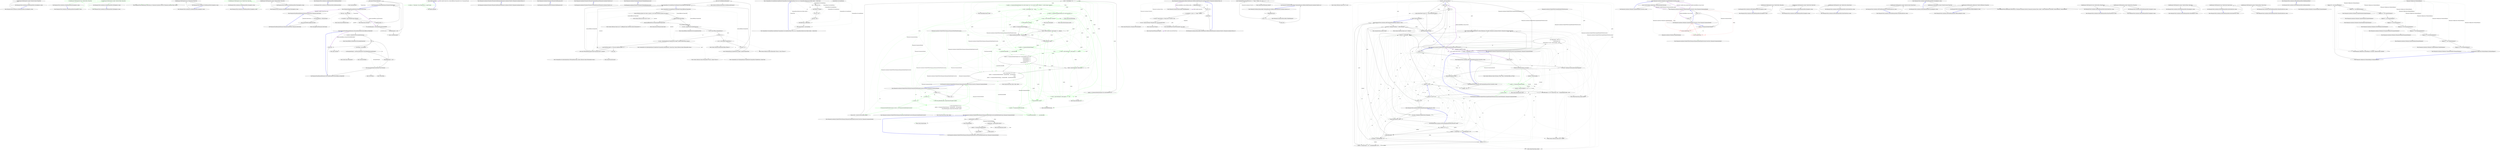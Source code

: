 digraph  {
m0_5 [cluster="Humanizer.Tests.DateHumanize.Verify(string, int, Humanizer.Localisation.TimeUnit, Humanizer.Localisation.Tense, double?)", file="DateHumanizeTests.cs", label="Entry Humanizer.Tests.DateHumanize.Verify(string, int, Humanizer.Localisation.TimeUnit, Humanizer.Localisation.Tense, double?)", span="29-29"];
m0_15 [cluster="Humanizer.Tests.Localisation.ar.DateHumanizeTests.SecondsAgo(int, string)", file="DateHumanizeTests.cs", label="Entry Humanizer.Tests.Localisation.ar.DateHumanizeTests.SecondsAgo(int, string)", span="55-55"];
m0_16 [cluster="Humanizer.Tests.Localisation.ar.DateHumanizeTests.SecondsAgo(int, string)", file="DateHumanizeTests.cs", label="DateHumanize.Verify(expected, seconds, TimeUnit.Second, Tense.Past)", span="57-57"];
m0_17 [cluster="Humanizer.Tests.Localisation.ar.DateHumanizeTests.SecondsAgo(int, string)", file="DateHumanizeTests.cs", label="Exit Humanizer.Tests.Localisation.ar.DateHumanizeTests.SecondsAgo(int, string)", span="55-55"];
m0_6 [cluster="Humanizer.Tests.Localisation.ar.DateHumanizeTests.HoursAgo(int, string)", file="DateHumanizeTests.cs", label="Entry Humanizer.Tests.Localisation.ar.DateHumanizeTests.HoursAgo(int, string)", span="25-25"];
m0_7 [cluster="Humanizer.Tests.Localisation.ar.DateHumanizeTests.HoursAgo(int, string)", color=green, community=0, file="DateHumanizeTests.cs", label="0: DateHumanize.Verify(expected, hours, TimeUnit.Hour, Tense.Past)", span="27-27"];
m0_8 [cluster="Humanizer.Tests.Localisation.ar.DateHumanizeTests.HoursAgo(int, string)", file="DateHumanizeTests.cs", label="Exit Humanizer.Tests.Localisation.ar.DateHumanizeTests.HoursAgo(int, string)", span="25-25"];
m0_12 [cluster="Humanizer.Tests.Localisation.ar.DateHumanizeTests.MonthsAgo(int, string)", file="DateHumanizeTests.cs", label="Entry Humanizer.Tests.Localisation.ar.DateHumanizeTests.MonthsAgo(int, string)", span="45-45"];
m0_13 [cluster="Humanizer.Tests.Localisation.ar.DateHumanizeTests.MonthsAgo(int, string)", color=green, community=0, file="DateHumanizeTests.cs", label="0: DateHumanize.Verify(expected, months, TimeUnit.Month, Tense.Past)", span="47-47"];
m0_14 [cluster="Humanizer.Tests.Localisation.ar.DateHumanizeTests.MonthsAgo(int, string)", file="DateHumanizeTests.cs", label="Exit Humanizer.Tests.Localisation.ar.DateHumanizeTests.MonthsAgo(int, string)", span="45-45"];
m0_2 [cluster="Humanizer.Tests.Localisation.ar.DateHumanizeTests.DaysAgo(int, string)", file="DateHumanizeTests.cs", label="Entry Humanizer.Tests.Localisation.ar.DateHumanizeTests.DaysAgo(int, string)", span="15-15"];
m0_3 [cluster="Humanizer.Tests.Localisation.ar.DateHumanizeTests.DaysAgo(int, string)", file="DateHumanizeTests.cs", label="DateHumanize.Verify(expected, days, TimeUnit.Day, Tense.Past)", span="17-17"];
m0_4 [cluster="Humanizer.Tests.Localisation.ar.DateHumanizeTests.DaysAgo(int, string)", file="DateHumanizeTests.cs", label="Exit Humanizer.Tests.Localisation.ar.DateHumanizeTests.DaysAgo(int, string)", span="15-15"];
m0_18 [cluster="Humanizer.Tests.Localisation.ar.DateHumanizeTests.YearsAgo(int, string)", file="DateHumanizeTests.cs", label="Entry Humanizer.Tests.Localisation.ar.DateHumanizeTests.YearsAgo(int, string)", span="65-65"];
m0_19 [cluster="Humanizer.Tests.Localisation.ar.DateHumanizeTests.YearsAgo(int, string)", color=green, community=0, file="DateHumanizeTests.cs", label="0: DateHumanize.Verify(expected, years, TimeUnit.Year, Tense.Past)", span="67-67"];
m0_20 [cluster="Humanizer.Tests.Localisation.ar.DateHumanizeTests.YearsAgo(int, string)", file="DateHumanizeTests.cs", label="Exit Humanizer.Tests.Localisation.ar.DateHumanizeTests.YearsAgo(int, string)", span="65-65"];
m0_9 [cluster="Humanizer.Tests.Localisation.ar.DateHumanizeTests.MinutesAgo(int, string)", file="DateHumanizeTests.cs", label="Entry Humanizer.Tests.Localisation.ar.DateHumanizeTests.MinutesAgo(int, string)", span="35-35"];
m0_10 [cluster="Humanizer.Tests.Localisation.ar.DateHumanizeTests.MinutesAgo(int, string)", file="DateHumanizeTests.cs", label="DateHumanize.Verify(expected, minutes, TimeUnit.Minute, Tense.Past)", span="37-37"];
m0_11 [cluster="Humanizer.Tests.Localisation.ar.DateHumanizeTests.MinutesAgo(int, string)", file="DateHumanizeTests.cs", label="Exit Humanizer.Tests.Localisation.ar.DateHumanizeTests.MinutesAgo(int, string)", span="35-35"];
m0_0 [cluster="Humanizer.Tests.Localisation.ar.DateHumanizeTests.DateHumanizeTests()", file="DateHumanizeTests.cs", label="Entry Humanizer.Tests.Localisation.ar.DateHumanizeTests.DateHumanizeTests()", span="7-7"];
m0_1 [cluster="Humanizer.Tests.Localisation.ar.DateHumanizeTests.DateHumanizeTests()", file="DateHumanizeTests.cs", label="Exit Humanizer.Tests.Localisation.ar.DateHumanizeTests.DateHumanizeTests()", span="7-7"];
m1_16 [cluster="string.Humanize()", file="EnumHumanizeExtensions.cs", label="Entry string.Humanize()", span="47-47"];
m1_25 [cluster="System.Reflection.MemberInfo.GetCustomAttributes(bool)", file="EnumHumanizeExtensions.cs", label="Entry System.Reflection.MemberInfo.GetCustomAttributes(bool)", span="0-0"];
m1_34 [cluster="string.ApplyCase(Humanizer.LetterCasing)", file="EnumHumanizeExtensions.cs", label="Entry string.ApplyCase(Humanizer.LetterCasing)", span="15-15"];
m1_13 [cluster="System.Enum.ToString()", file="EnumHumanizeExtensions.cs", label="Entry System.Enum.ToString()", span="0-0"];
m1_28 [cluster="Unk.GetValue", file="EnumHumanizeExtensions.cs", label="Entry Unk.GetValue", span=""];
m1_30 [cluster="Humanizer.EnumHumanizeExtensions.Humanize(System.Enum, Humanizer.LetterCasing)", file="EnumHumanizeExtensions.cs", label="Entry Humanizer.EnumHumanizeExtensions.Humanize(System.Enum, Humanizer.LetterCasing)", span="53-53"];
m1_31 [cluster="Humanizer.EnumHumanizeExtensions.Humanize(System.Enum, Humanizer.LetterCasing)", file="EnumHumanizeExtensions.cs", label="var humanizedEnum = Humanize(input)", span="55-55"];
m1_32 [cluster="Humanizer.EnumHumanizeExtensions.Humanize(System.Enum, Humanizer.LetterCasing)", file="EnumHumanizeExtensions.cs", label="return humanizedEnum.ApplyCase(casing);", span="57-57"];
m1_33 [cluster="Humanizer.EnumHumanizeExtensions.Humanize(System.Enum, Humanizer.LetterCasing)", file="EnumHumanizeExtensions.cs", label="Exit Humanizer.EnumHumanizeExtensions.Humanize(System.Enum, Humanizer.LetterCasing)", span="53-53"];
m1_14 [cluster="System.Type.GetMember(string)", file="EnumHumanizeExtensions.cs", label="Entry System.Type.GetMember(string)", span="0-0"];
m1_15 [cluster="Humanizer.EnumHumanizeExtensions.GetCustomDescription(System.Reflection.MemberInfo)", file="EnumHumanizeExtensions.cs", label="Entry Humanizer.EnumHumanizeExtensions.GetCustomDescription(System.Reflection.MemberInfo)", span="32-32"];
m1_17 [cluster="Humanizer.EnumHumanizeExtensions.GetCustomDescription(System.Reflection.MemberInfo)", file="EnumHumanizeExtensions.cs", label="var attrs = memberInfo.GetCustomAttributes(true)", span="34-34"];
m1_18 [cluster="Humanizer.EnumHumanizeExtensions.GetCustomDescription(System.Reflection.MemberInfo)", file="EnumHumanizeExtensions.cs", label=attrs, span="36-36"];
m1_19 [cluster="Humanizer.EnumHumanizeExtensions.GetCustomDescription(System.Reflection.MemberInfo)", file="EnumHumanizeExtensions.cs", label="var attrType = attr.GetType()", span="38-38"];
m1_23 [cluster="Humanizer.EnumHumanizeExtensions.GetCustomDescription(System.Reflection.MemberInfo)", file="EnumHumanizeExtensions.cs", label="return null;", span="44-44"];
m1_22 [cluster="Humanizer.EnumHumanizeExtensions.GetCustomDescription(System.Reflection.MemberInfo)", file="EnumHumanizeExtensions.cs", label="return descriptionProperty.GetValue(attr, null).ToString();", span="41-41"];
m1_20 [cluster="Humanizer.EnumHumanizeExtensions.GetCustomDescription(System.Reflection.MemberInfo)", file="EnumHumanizeExtensions.cs", label="var descriptionProperty = attrType.GetProperties().FirstOrDefault(DescriptionProperty)", span="39-39"];
m1_21 [cluster="Humanizer.EnumHumanizeExtensions.GetCustomDescription(System.Reflection.MemberInfo)", file="EnumHumanizeExtensions.cs", label="descriptionProperty != null", span="40-40"];
m1_24 [cluster="Humanizer.EnumHumanizeExtensions.GetCustomDescription(System.Reflection.MemberInfo)", file="EnumHumanizeExtensions.cs", label="Exit Humanizer.EnumHumanizeExtensions.GetCustomDescription(System.Reflection.MemberInfo)", span="32-32"];
m1_26 [cluster="System.Type.GetProperties()", file="EnumHumanizeExtensions.cs", label="Entry System.Type.GetProperties()", span="0-0"];
m1_12 [cluster="object.GetType()", file="EnumHumanizeExtensions.cs", label="Entry object.GetType()", span="0-0"];
m1_0 [cluster="lambda expression", file="EnumHumanizeExtensions.cs", label="Entry lambda expression", span="8-8"];
m1_1 [cluster="lambda expression", color=green, community=0, file="EnumHumanizeExtensions.cs", label="0: p.Name == ''Description'' && p.PropertyType == typeof (string)", span="8-8"];
m1_2 [cluster="lambda expression", file="EnumHumanizeExtensions.cs", label="Exit lambda expression", span="8-8"];
m1_27 [cluster="Unk.FirstOrDefault", file="EnumHumanizeExtensions.cs", label="Entry Unk.FirstOrDefault", span=""];
m1_29 [cluster="Unk.ToString", file="EnumHumanizeExtensions.cs", label="Entry Unk.ToString", span=""];
m1_3 [cluster="Humanizer.EnumHumanizeExtensions.Humanize(System.Enum)", file="EnumHumanizeExtensions.cs", label="Entry Humanizer.EnumHumanizeExtensions.Humanize(System.Enum)", span="15-15"];
m1_4 [cluster="Humanizer.EnumHumanizeExtensions.Humanize(System.Enum)", file="EnumHumanizeExtensions.cs", label="Type type = input.GetType()", span="17-17"];
m1_5 [cluster="Humanizer.EnumHumanizeExtensions.Humanize(System.Enum)", file="EnumHumanizeExtensions.cs", label="var memInfo = type.GetMember(input.ToString())", span="18-18"];
m1_10 [cluster="Humanizer.EnumHumanizeExtensions.Humanize(System.Enum)", file="EnumHumanizeExtensions.cs", label="return input.ToString().Humanize();", span="28-28"];
m1_6 [cluster="Humanizer.EnumHumanizeExtensions.Humanize(System.Enum)", file="EnumHumanizeExtensions.cs", label="memInfo.Length > 0", span="20-20"];
m1_7 [cluster="Humanizer.EnumHumanizeExtensions.Humanize(System.Enum)", file="EnumHumanizeExtensions.cs", label="var customDescription = GetCustomDescription(memInfo[0])", span="22-22"];
m1_8 [cluster="Humanizer.EnumHumanizeExtensions.Humanize(System.Enum)", file="EnumHumanizeExtensions.cs", label="customDescription != null", span="24-24"];
m1_9 [cluster="Humanizer.EnumHumanizeExtensions.Humanize(System.Enum)", file="EnumHumanizeExtensions.cs", label="return customDescription;", span="25-25"];
m1_11 [cluster="Humanizer.EnumHumanizeExtensions.Humanize(System.Enum)", file="EnumHumanizeExtensions.cs", label="Exit Humanizer.EnumHumanizeExtensions.Humanize(System.Enum)", span="15-15"];
m2_2 [cluster="Humanizer.Localisation.Formatters.IFormatter.DateHumanize(Humanizer.Localisation.TimeUnit, Humanizer.Localisation.Tense, int)", file="IFormatter.cs", label="Entry Humanizer.Localisation.Formatters.IFormatter.DateHumanize(Humanizer.Localisation.TimeUnit, Humanizer.Localisation.Tense, int)", span="10-10"];
m2_3 [cluster="Humanizer.Localisation.Formatters.IFormatter.DateHumanize(Humanizer.Localisation.TimeUnit, Humanizer.Localisation.Tense, int)", file="IFormatter.cs", label="Exit Humanizer.Localisation.Formatters.IFormatter.DateHumanize(Humanizer.Localisation.TimeUnit, Humanizer.Localisation.Tense, int)", span="10-10"];
m2_0 [cluster="Humanizer.Localisation.Formatters.IFormatter.DateHumanize_Now()", file="IFormatter.cs", label="Entry Humanizer.Localisation.Formatters.IFormatter.DateHumanize_Now()", span="9-9"];
m2_1 [cluster="Humanizer.Localisation.Formatters.IFormatter.DateHumanize_Now()", file="IFormatter.cs", label="Exit Humanizer.Localisation.Formatters.IFormatter.DateHumanize_Now()", span="9-9"];
m2_6 [cluster="Humanizer.Localisation.Formatters.IFormatter.TimeSpanHumanize(Humanizer.Localisation.TimeUnit, int)", file="IFormatter.cs", label="Entry Humanizer.Localisation.Formatters.IFormatter.TimeSpanHumanize(Humanizer.Localisation.TimeUnit, int)", span="13-13"];
m2_7 [cluster="Humanizer.Localisation.Formatters.IFormatter.TimeSpanHumanize(Humanizer.Localisation.TimeUnit, int)", file="IFormatter.cs", label="Exit Humanizer.Localisation.Formatters.IFormatter.TimeSpanHumanize(Humanizer.Localisation.TimeUnit, int)", span="13-13"];
m2_4 [cluster="Humanizer.Localisation.Formatters.IFormatter.TimeSpanHumanize_Zero()", file="IFormatter.cs", label="Entry Humanizer.Localisation.Formatters.IFormatter.TimeSpanHumanize_Zero()", span="12-12"];
m2_5 [cluster="Humanizer.Localisation.Formatters.IFormatter.TimeSpanHumanize_Zero()", file="IFormatter.cs", label="Exit Humanizer.Localisation.Formatters.IFormatter.TimeSpanHumanize_Zero()", span="12-12"];
m3_35 [cluster="System.InvalidOperationException.InvalidOperationException()", file="NumberToWordsTests.cs", label="Entry System.InvalidOperationException.InvalidOperationException()", span="0-0"];
m3_8 [cluster="CommandLine.Core.Specification.FromProperty(System.Reflection.PropertyInfo)", file="NumberToWordsTests.cs", label="Entry CommandLine.Core.Specification.FromProperty(System.Reflection.PropertyInfo)", span="74-74"];
m3_9 [cluster="CommandLine.Core.Specification.FromProperty(System.Reflection.PropertyInfo)", file="NumberToWordsTests.cs", label="System.Collections.Generic.List<string> enumList = new System.Collections.Generic.List<string>()", span="76-76"];
m3_10 [cluster="CommandLine.Core.Specification.FromProperty(System.Reflection.PropertyInfo)", file="NumberToWordsTests.cs", label="property.PropertyType.IsEnum", span="77-77"];
m3_11 [cluster="CommandLine.Core.Specification.FromProperty(System.Reflection.PropertyInfo)", file="NumberToWordsTests.cs", label="enumList.AddRange(Enum.GetNames(property.PropertyType))", span="79-79"];
m3_12 [cluster="CommandLine.Core.Specification.FromProperty(System.Reflection.PropertyInfo)", file="NumberToWordsTests.cs", label="var attrs = property.GetCustomAttributes(true)", span="82-82"];
m3_15 [cluster="CommandLine.Core.Specification.FromProperty(System.Reflection.PropertyInfo)", file="NumberToWordsTests.cs", label="var spec = OptionSpecification.FromAttribute(oa.Single(), property.PropertyType, enumList)", span="86-86"];
m3_17 [cluster="CommandLine.Core.Specification.FromProperty(System.Reflection.PropertyInfo)", file="NumberToWordsTests.cs", label="return spec.WithLongName(property.Name.ToLowerInvariant(), enumList);", span="89-89"];
m3_21 [cluster="CommandLine.Core.Specification.FromProperty(System.Reflection.PropertyInfo)", file="NumberToWordsTests.cs", label="return ValueSpecification.FromAttribute(va.Single(), property.PropertyType);", span="97-97"];
m3_13 [cluster="CommandLine.Core.Specification.FromProperty(System.Reflection.PropertyInfo)", file="NumberToWordsTests.cs", label="var oa = attrs.OfType<OptionAttribute>()", span="83-83"];
m3_19 [cluster="CommandLine.Core.Specification.FromProperty(System.Reflection.PropertyInfo)", file="NumberToWordsTests.cs", label="var va = attrs.OfType<ValueAttribute>()", span="94-94"];
m3_14 [cluster="CommandLine.Core.Specification.FromProperty(System.Reflection.PropertyInfo)", file="NumberToWordsTests.cs", label="oa.Count() == 1", span="84-84"];
m3_16 [cluster="CommandLine.Core.Specification.FromProperty(System.Reflection.PropertyInfo)", file="NumberToWordsTests.cs", label="spec.ShortName.Length == 0 && spec.LongName.Length == 0", span="87-87"];
m3_18 [cluster="CommandLine.Core.Specification.FromProperty(System.Reflection.PropertyInfo)", file="NumberToWordsTests.cs", label="return spec;", span="91-91"];
m3_20 [cluster="CommandLine.Core.Specification.FromProperty(System.Reflection.PropertyInfo)", file="NumberToWordsTests.cs", label="va.Count() == 1", span="95-95"];
m3_22 [cluster="CommandLine.Core.Specification.FromProperty(System.Reflection.PropertyInfo)", file="NumberToWordsTests.cs", label="throw new InvalidOperationException();", span="100-100"];
m3_23 [cluster="CommandLine.Core.Specification.FromProperty(System.Reflection.PropertyInfo)", file="NumberToWordsTests.cs", label="Exit CommandLine.Core.Specification.FromProperty(System.Reflection.PropertyInfo)", span="74-74"];
m3_27 [cluster="System.Reflection.MemberInfo.GetCustomAttributes(bool)", file="NumberToWordsTests.cs", label="Entry System.Reflection.MemberInfo.GetCustomAttributes(bool)", span="0-0"];
m3_24 [cluster="System.Collections.Generic.List<T>.List()", file="NumberToWordsTests.cs", label="Entry System.Collections.Generic.List<T>.List()", span="0-0"];
m3_34 [cluster="CommandLine.Core.ValueSpecification.FromAttribute(CommandLine.ValueAttribute, System.Type)", file="NumberToWordsTests.cs", label="Entry CommandLine.Core.ValueSpecification.FromAttribute(CommandLine.ValueAttribute, System.Type)", span="16-16"];
m3_31 [cluster="CommandLine.Core.OptionSpecification.FromAttribute(CommandLine.OptionAttribute, System.Type, System.Collections.Generic.IEnumerable<string>)", file="NumberToWordsTests.cs", label="Entry CommandLine.Core.OptionSpecification.FromAttribute(CommandLine.OptionAttribute, System.Type, System.Collections.Generic.IEnumerable<string>)", span="29-29"];
m3_33 [cluster="CommandLine.Core.OptionSpecification.WithLongName(string, System.Collections.Generic.IEnumerable<string>)", file="NumberToWordsTests.cs", label="Entry CommandLine.Core.OptionSpecification.WithLongName(string, System.Collections.Generic.IEnumerable<string>)", span="21-21"];
m3_29 [cluster="System.Collections.Generic.IEnumerable<TSource>.Count<TSource>()", file="NumberToWordsTests.cs", label="Entry System.Collections.Generic.IEnumerable<TSource>.Count<TSource>()", span="0-0"];
m3_30 [cluster="System.Collections.Generic.IEnumerable<TSource>.Single<TSource>()", file="NumberToWordsTests.cs", label="Entry System.Collections.Generic.IEnumerable<TSource>.Single<TSource>()", span="0-0"];
m3_28 [cluster="System.Collections.IEnumerable.OfType<TResult>()", file="NumberToWordsTests.cs", label="Entry System.Collections.IEnumerable.OfType<TResult>()", span="0-0"];
m3_32 [cluster="string.ToLowerInvariant()", file="NumberToWordsTests.cs", label="Entry string.ToLowerInvariant()", span="0-0"];
m3_0 [cluster="CommandLine.Core.Specification.Specification(CommandLine.Core.SpecificationType, bool, int, int, CommandLine.Infrastructure.Maybe<object>, System.Type)", file="NumberToWordsTests.cs", label="Entry CommandLine.Core.Specification.Specification(CommandLine.Core.SpecificationType, bool, int, int, CommandLine.Infrastructure.Maybe<object>, System.Type)", span="28-28"];
m3_1 [cluster="CommandLine.Core.Specification.Specification(CommandLine.Core.SpecificationType, bool, int, int, CommandLine.Infrastructure.Maybe<object>, System.Type)", file="NumberToWordsTests.cs", label="this.tag = tag", span="30-30"];
m3_2 [cluster="CommandLine.Core.Specification.Specification(CommandLine.Core.SpecificationType, bool, int, int, CommandLine.Infrastructure.Maybe<object>, System.Type)", file="NumberToWordsTests.cs", label="this.required = required", span="31-31"];
m3_3 [cluster="CommandLine.Core.Specification.Specification(CommandLine.Core.SpecificationType, bool, int, int, CommandLine.Infrastructure.Maybe<object>, System.Type)", file="NumberToWordsTests.cs", label="this.min = min", span="32-32"];
m3_4 [cluster="CommandLine.Core.Specification.Specification(CommandLine.Core.SpecificationType, bool, int, int, CommandLine.Infrastructure.Maybe<object>, System.Type)", file="NumberToWordsTests.cs", label="this.max = max", span="33-33"];
m3_5 [cluster="CommandLine.Core.Specification.Specification(CommandLine.Core.SpecificationType, bool, int, int, CommandLine.Infrastructure.Maybe<object>, System.Type)", file="NumberToWordsTests.cs", label="this.defaultValue = defaultValue", span="35-35"];
m3_6 [cluster="CommandLine.Core.Specification.Specification(CommandLine.Core.SpecificationType, bool, int, int, CommandLine.Infrastructure.Maybe<object>, System.Type)", file="NumberToWordsTests.cs", label="this.conversionType = conversionType", span="36-36"];
m3_7 [cluster="CommandLine.Core.Specification.Specification(CommandLine.Core.SpecificationType, bool, int, int, CommandLine.Infrastructure.Maybe<object>, System.Type)", file="NumberToWordsTests.cs", label="Exit CommandLine.Core.Specification.Specification(CommandLine.Core.SpecificationType, bool, int, int, CommandLine.Infrastructure.Maybe<object>, System.Type)", span="28-28"];
m3_25 [cluster="System.Enum.GetNames(System.Type)", file="NumberToWordsTests.cs", label="Entry System.Enum.GetNames(System.Type)", span="0-0"];
m3_26 [cluster="System.Collections.Generic.List<T>.AddRange(System.Collections.Generic.IEnumerable<T>)", file="NumberToWordsTests.cs", label="Entry System.Collections.Generic.List<T>.AddRange(System.Collections.Generic.IEnumerable<T>)", span="0-0"];
m3_36 [file="NumberToWordsTests.cs", label="CommandLine.Core.Specification", span=""];
m4_35 [cluster="string.Replace(string, string)", file="OrdinalizeTests.cs", label="Entry string.Replace(string, string)", span="0-0"];
m4_42 [cluster="string.Format(string, object, object, object)", file="OrdinalizeTests.cs", label="Entry string.Format(string, object, object, object)", span="0-0"];
m4_50 [cluster="string.Split(params char[])", file="OrdinalizeTests.cs", label="Entry string.Split(params char[])", span="0-0"];
m4_31 [cluster="Humanizer.Localisation.NumberToWords.Romanian.RomanianOrdinalNumberConverter.getPartByGender(string, Humanizer.GrammaticalGender)", file="OrdinalizeTests.cs", label="Entry Humanizer.Localisation.NumberToWords.Romanian.RomanianOrdinalNumberConverter.getPartByGender(string, Humanizer.GrammaticalGender)", span="103-103"];
m4_43 [cluster="Humanizer.Localisation.NumberToWords.Romanian.RomanianOrdinalNumberConverter.getPartByGender(string, Humanizer.GrammaticalGender)", file="OrdinalizeTests.cs", label="multiGenderPart.Contains(''|'')", span="105-105"];
m4_44 [cluster="Humanizer.Localisation.NumberToWords.Romanian.RomanianOrdinalNumberConverter.getPartByGender(string, Humanizer.GrammaticalGender)", file="OrdinalizeTests.cs", label="String[] parts = multiGenderPart.Split('|')", span="107-107"];
m4_45 [cluster="Humanizer.Localisation.NumberToWords.Romanian.RomanianOrdinalNumberConverter.getPartByGender(string, Humanizer.GrammaticalGender)", file="OrdinalizeTests.cs", label="gender == GrammaticalGender.Feminine", span="108-108"];
m4_48 [cluster="Humanizer.Localisation.NumberToWords.Romanian.RomanianOrdinalNumberConverter.getPartByGender(string, Humanizer.GrammaticalGender)", file="OrdinalizeTests.cs", label="return multiGenderPart;", span="115-115"];
m4_46 [cluster="Humanizer.Localisation.NumberToWords.Romanian.RomanianOrdinalNumberConverter.getPartByGender(string, Humanizer.GrammaticalGender)", file="OrdinalizeTests.cs", label="return parts[1];", span="109-109"];
m4_47 [cluster="Humanizer.Localisation.NumberToWords.Romanian.RomanianOrdinalNumberConverter.getPartByGender(string, Humanizer.GrammaticalGender)", file="OrdinalizeTests.cs", label="return parts[0];", span="112-112"];
m4_49 [cluster="Humanizer.Localisation.NumberToWords.Romanian.RomanianOrdinalNumberConverter.getPartByGender(string, Humanizer.GrammaticalGender)", file="OrdinalizeTests.cs", label="Exit Humanizer.Localisation.NumberToWords.Romanian.RomanianOrdinalNumberConverter.getPartByGender(string, Humanizer.GrammaticalGender)", span="103-103"];
m4_36 [cluster="string.EndsWith(string)", file="OrdinalizeTests.cs", label="Entry string.EndsWith(string)", span="0-0"];
m4_38 [cluster="string.Contains(string)", file="OrdinalizeTests.cs", label="Entry string.Contains(string)", span="0-0"];
m4_33 [cluster="Humanizer.Localisation.NumberToWords.Romanian.RomanianCardinalNumberConverter.RomanianCardinalNumberConverter()", file="OrdinalizeTests.cs", label="Entry Humanizer.Localisation.NumberToWords.Romanian.RomanianCardinalNumberConverter.RomanianCardinalNumberConverter()", span="6-6"];
m4_39 [cluster="string.StartsWith(string)", file="OrdinalizeTests.cs", label="Entry string.StartsWith(string)", span="0-0"];
m4_32 [cluster="string.Format(string, object, object)", file="OrdinalizeTests.cs", label="Entry string.Format(string, object, object)", span="0-0"];
m4_41 [cluster="string.TrimStart(params char[])", file="OrdinalizeTests.cs", label="Entry string.TrimStart(params char[])", span="0-0"];
m4_34 [cluster="Humanizer.Localisation.NumberToWords.Romanian.RomanianCardinalNumberConverter.Convert(int, Humanizer.GrammaticalGender)", file="OrdinalizeTests.cs", label="Entry Humanizer.Localisation.NumberToWords.Romanian.RomanianCardinalNumberConverter.Convert(int, Humanizer.GrammaticalGender)", span="98-98"];
m4_0 [cluster="Humanizer.Localisation.NumberToWords.Romanian.RomanianOrdinalNumberConverter.Convert(int, Humanizer.GrammaticalGender)", file="OrdinalizeTests.cs", label="Entry Humanizer.Localisation.NumberToWords.Romanian.RomanianOrdinalNumberConverter.Convert(int, Humanizer.GrammaticalGender)", span="28-28"];
m4_3 [cluster="Humanizer.Localisation.NumberToWords.Romanian.RomanianOrdinalNumberConverter.Convert(int, Humanizer.GrammaticalGender)", color=green, community=0, file="OrdinalizeTests.cs", label="0: number == 1", span="33-33"];
m4_1 [cluster="Humanizer.Localisation.NumberToWords.Romanian.RomanianOrdinalNumberConverter.Convert(int, Humanizer.GrammaticalGender)", file="OrdinalizeTests.cs", label="number == 0", span="31-31"];
m4_4 [cluster="Humanizer.Localisation.NumberToWords.Romanian.RomanianOrdinalNumberConverter.Convert(int, Humanizer.GrammaticalGender)", color=green, community=0, file="OrdinalizeTests.cs", label="0: return this.getPartByGender(_ordinalsUnder10[number], gender);", span="35-35"];
m4_5 [cluster="Humanizer.Localisation.NumberToWords.Romanian.RomanianOrdinalNumberConverter.Convert(int, Humanizer.GrammaticalGender)", color=green, community=0, file="OrdinalizeTests.cs", label="0: number <= 9", span="36-36"];
m4_6 [cluster="Humanizer.Localisation.NumberToWords.Romanian.RomanianOrdinalNumberConverter.Convert(int, Humanizer.GrammaticalGender)", color=green, community=0, file="OrdinalizeTests.cs", label="0: return String.Format(''{0} {1}'',\r\n                                        gender == GrammaticalGender.Feminine ? _femininePrefix : _masculinePrefix,\r\n                                        this.getPartByGender(_ordinalsUnder10[number], gender)\r\n                                     );", span="38-41"];
m4_7 [cluster="Humanizer.Localisation.NumberToWords.Romanian.RomanianOrdinalNumberConverter.Convert(int, Humanizer.GrammaticalGender)", color=green, community=0, file="OrdinalizeTests.cs", label="0: RomanianCardinalNumberConverter coverter = new RomanianCardinalNumberConverter()", span="44-44"];
m4_12 [cluster="Humanizer.Localisation.NumberToWords.Romanian.RomanianOrdinalNumberConverter.Convert(int, Humanizer.GrammaticalGender)", color=green, community=0, file="OrdinalizeTests.cs", label="0: (gender == GrammaticalGender.Feminine) && words.Contains(''zeci'') && (words.Contains(''milioane'') || words.Contains(''miliarde''))", span="54-54"];
m4_10 [cluster="Humanizer.Localisation.NumberToWords.Romanian.RomanianOrdinalNumberConverter.Convert(int, Humanizer.GrammaticalGender)", file="OrdinalizeTests.cs", label="(gender == GrammaticalGender.Feminine) && words.EndsWith(''zeci'')", span="50-50"];
m4_9 [cluster="Humanizer.Localisation.NumberToWords.Romanian.RomanianOrdinalNumberConverter.Convert(int, Humanizer.GrammaticalGender)", file="OrdinalizeTests.cs", label="words = words.Replace('' de '', '' '')", span="48-48"];
m4_13 [cluster="Humanizer.Localisation.NumberToWords.Romanian.RomanianOrdinalNumberConverter.Convert(int, Humanizer.GrammaticalGender)", color=green, community=0, file="OrdinalizeTests.cs", label="1: words = words.Replace(''zeci'', ''zecea'')", span="56-56"];
m4_14 [cluster="Humanizer.Localisation.NumberToWords.Romanian.RomanianOrdinalNumberConverter.Convert(int, Humanizer.GrammaticalGender)", color=green, community=0, file="OrdinalizeTests.cs", label="0: (gender == GrammaticalGender.Feminine) && words.StartsWith(''un '')", span="59-59"];
m4_11 [cluster="Humanizer.Localisation.NumberToWords.Romanian.RomanianOrdinalNumberConverter.Convert(int, Humanizer.GrammaticalGender)", color=green, community=0, file="OrdinalizeTests.cs", label="0: words = words.Substring(0, words.Length - 4) + ''zece''", span="52-52"];
m4_15 [cluster="Humanizer.Localisation.NumberToWords.Romanian.RomanianOrdinalNumberConverter.Convert(int, Humanizer.GrammaticalGender)", color=green, community=0, file="OrdinalizeTests.cs", label="1: words = words.Substring(2).TrimStart()", span="61-61"];
m4_16 [cluster="Humanizer.Localisation.NumberToWords.Romanian.RomanianOrdinalNumberConverter.Convert(int, Humanizer.GrammaticalGender)", color=green, community=0, file="OrdinalizeTests.cs", label="0: words.EndsWith(''milioane'')", span="64-64"];
m4_21 [cluster="Humanizer.Localisation.NumberToWords.Romanian.RomanianOrdinalNumberConverter.Convert(int, Humanizer.GrammaticalGender)", color=green, community=0, file="OrdinalizeTests.cs", label="0: gender == GrammaticalGender.Feminine", span="73-73"];
m4_20 [cluster="Humanizer.Localisation.NumberToWords.Romanian.RomanianOrdinalNumberConverter.Convert(int, Humanizer.GrammaticalGender)", file="OrdinalizeTests.cs", label="words.EndsWith(''milion'')", span="71-71"];
m4_22 [cluster="Humanizer.Localisation.NumberToWords.Romanian.RomanianOrdinalNumberConverter.Convert(int, Humanizer.GrammaticalGender)", color=green, community=0, file="OrdinalizeTests.cs", label="0: words = words.Substring(0, words.Length - 6) + ''milioana''", span="74-74"];
m4_23 [cluster="Humanizer.Localisation.NumberToWords.Romanian.RomanianOrdinalNumberConverter.Convert(int, Humanizer.GrammaticalGender)", color=green, community=0, file="OrdinalizeTests.cs", label="0: customMasculineSuffix = ''u'' + _masculineSuffix", span="77-77"];
m4_25 [cluster="Humanizer.Localisation.NumberToWords.Romanian.RomanianOrdinalNumberConverter.Convert(int, Humanizer.GrammaticalGender)", color=green, community=0, file="OrdinalizeTests.cs", label="0: gender == GrammaticalGender.Masculine", span="81-81"];
m4_24 [cluster="Humanizer.Localisation.NumberToWords.Romanian.RomanianOrdinalNumberConverter.Convert(int, Humanizer.GrammaticalGender)", color=green, community=0, file="OrdinalizeTests.cs", label="0: words.EndsWith(''miliard'')", span="79-79"];
m4_26 [cluster="Humanizer.Localisation.NumberToWords.Romanian.RomanianOrdinalNumberConverter.Convert(int, Humanizer.GrammaticalGender)", color=green, community=0, file="OrdinalizeTests.cs", label="0: customMasculineSuffix = ''u'' + _masculineSuffix", span="82-82"];
m4_27 [cluster="Humanizer.Localisation.NumberToWords.Romanian.RomanianOrdinalNumberConverter.Convert(int, Humanizer.GrammaticalGender)", file="OrdinalizeTests.cs", label="(gender == GrammaticalGender.Feminine) && (!words.EndsWith(''zece'') &&\r\n                                                               (words.EndsWith(''a'') ||\r\n                                                               words.EndsWith(''ă'') ||\r\n                                                               words.EndsWith(''e'') ||\r\n                                                               words.EndsWith(''i'')))", span="86-90"];
m4_8 [cluster="Humanizer.Localisation.NumberToWords.Romanian.RomanianOrdinalNumberConverter.Convert(int, Humanizer.GrammaticalGender)", file="OrdinalizeTests.cs", label="String words = coverter.Convert(number, gender)", span="45-45"];
m4_18 [cluster="Humanizer.Localisation.NumberToWords.Romanian.RomanianOrdinalNumberConverter.Convert(int, Humanizer.GrammaticalGender)", file="OrdinalizeTests.cs", label="words = words.Substring(0, words.Length - 8) + ''milioana''", span="67-67"];
m4_28 [cluster="Humanizer.Localisation.NumberToWords.Romanian.RomanianOrdinalNumberConverter.Convert(int, Humanizer.GrammaticalGender)", file="OrdinalizeTests.cs", label="words = words.Substring(0, words.Length - 1)", span="92-92"];
m4_29 [cluster="Humanizer.Localisation.NumberToWords.Romanian.RomanianOrdinalNumberConverter.Convert(int, Humanizer.GrammaticalGender)", file="OrdinalizeTests.cs", label="return String.Format(''{0} {1}{2}'',\r\n                                        gender == GrammaticalGender.Feminine ? _femininePrefix : _masculinePrefix,\r\n                                        words,\r\n                                        gender == GrammaticalGender.Feminine ? _feminineSuffix : customMasculineSuffix\r\n                                    );", span="95-99"];
m4_17 [cluster="Humanizer.Localisation.NumberToWords.Romanian.RomanianOrdinalNumberConverter.Convert(int, Humanizer.GrammaticalGender)", file="OrdinalizeTests.cs", label="gender == GrammaticalGender.Feminine", span="66-66"];
m4_19 [cluster="Humanizer.Localisation.NumberToWords.Romanian.RomanianOrdinalNumberConverter.Convert(int, Humanizer.GrammaticalGender)", file="OrdinalizeTests.cs", label="String customMasculineSuffix = _masculineSuffix", span="70-70"];
m4_2 [cluster="Humanizer.Localisation.NumberToWords.Romanian.RomanianOrdinalNumberConverter.Convert(int, Humanizer.GrammaticalGender)", file="OrdinalizeTests.cs", label="return ''zero'';", span="32-32"];
m4_30 [cluster="Humanizer.Localisation.NumberToWords.Romanian.RomanianOrdinalNumberConverter.Convert(int, Humanizer.GrammaticalGender)", file="OrdinalizeTests.cs", label="Exit Humanizer.Localisation.NumberToWords.Romanian.RomanianOrdinalNumberConverter.Convert(int, Humanizer.GrammaticalGender)", span="28-28"];
m4_37 [cluster="string.Substring(int, int)", file="OrdinalizeTests.cs", label="Entry string.Substring(int, int)", span="0-0"];
m4_40 [cluster="string.Substring(int)", file="OrdinalizeTests.cs", label="Entry string.Substring(int)", span="0-0"];
m4_51 [file="OrdinalizeTests.cs", label="Humanizer.Localisation.NumberToWords.Romanian.RomanianOrdinalNumberConverter", span=""];
m6_0 [cluster="Humanizer.Localisation.ResourceKeys.DateHumanize.GetResourceKey(Humanizer.Localisation.TimeUnit, Humanizer.Localisation.Tense, int)", file="ResourceKeys.DateHumanize.cs", label="Entry Humanizer.Localisation.ResourceKeys.DateHumanize.GetResourceKey(Humanizer.Localisation.TimeUnit, Humanizer.Localisation.Tense, int)", span="27-27"];
m6_1 [cluster="Humanizer.Localisation.ResourceKeys.DateHumanize.GetResourceKey(Humanizer.Localisation.TimeUnit, Humanizer.Localisation.Tense, int)", file="ResourceKeys.DateHumanize.cs", label="ValidateRange(count)", span="29-29"];
m6_2 [cluster="Humanizer.Localisation.ResourceKeys.DateHumanize.GetResourceKey(Humanizer.Localisation.TimeUnit, Humanizer.Localisation.Tense, int)", file="ResourceKeys.DateHumanize.cs", label="count == 0", span="31-31"];
m6_4 [cluster="Humanizer.Localisation.ResourceKeys.DateHumanize.GetResourceKey(Humanizer.Localisation.TimeUnit, Humanizer.Localisation.Tense, int)", file="ResourceKeys.DateHumanize.cs", label="var singularity = count == 1 ? Single : Multiple", span="34-34"];
m6_5 [cluster="Humanizer.Localisation.ResourceKeys.DateHumanize.GetResourceKey(Humanizer.Localisation.TimeUnit, Humanizer.Localisation.Tense, int)", file="ResourceKeys.DateHumanize.cs", label="var tense = timeUnitTense == Tense.Future ? FromNow : Ago", span="35-35"];
m6_6 [cluster="Humanizer.Localisation.ResourceKeys.DateHumanize.GetResourceKey(Humanizer.Localisation.TimeUnit, Humanizer.Localisation.Tense, int)", file="ResourceKeys.DateHumanize.cs", label="var unit = timeUnit.ToString().ToQuantity(count, ShowQuantityAs.None)", span="36-36"];
m6_3 [cluster="Humanizer.Localisation.ResourceKeys.DateHumanize.GetResourceKey(Humanizer.Localisation.TimeUnit, Humanizer.Localisation.Tense, int)", file="ResourceKeys.DateHumanize.cs", label="return Now;", span="32-32"];
m6_7 [cluster="Humanizer.Localisation.ResourceKeys.DateHumanize.GetResourceKey(Humanizer.Localisation.TimeUnit, Humanizer.Localisation.Tense, int)", file="ResourceKeys.DateHumanize.cs", label="return DateTimeFormat.FormatWith(singularity, unit, tense);", span="37-37"];
m6_8 [cluster="Humanizer.Localisation.ResourceKeys.DateHumanize.GetResourceKey(Humanizer.Localisation.TimeUnit, Humanizer.Localisation.Tense, int)", file="ResourceKeys.DateHumanize.cs", label="Exit Humanizer.Localisation.ResourceKeys.DateHumanize.GetResourceKey(Humanizer.Localisation.TimeUnit, Humanizer.Localisation.Tense, int)", span="27-27"];
m6_9 [cluster="Humanizer.Localisation.ResourceKeys.ValidateRange(int)", file="ResourceKeys.DateHumanize.cs", label="Entry Humanizer.Localisation.ResourceKeys.ValidateRange(int)", span="9-9"];
m6_11 [cluster="string.ToQuantity(int, Humanizer.ShowQuantityAs)", file="ResourceKeys.DateHumanize.cs", label="Entry string.ToQuantity(int, Humanizer.ShowQuantityAs)", span="46-46"];
m6_10 [cluster="System.Enum.ToString()", file="ResourceKeys.DateHumanize.cs", label="Entry System.Enum.ToString()", span="0-0"];
m6_12 [cluster="string.FormatWith(params object[])", file="ResourceKeys.DateHumanize.cs", label="Entry string.FormatWith(params object[])", span="15-15"];
m7_7 [cluster="string.FormatWith(params object[])", file="ResourceKeys.TimeSpanHumanize.cs", label="Entry string.FormatWith(params object[])", span="15-15"];
m7_6 [cluster="Humanizer.Localisation.ResourceKeys.ValidateRange(int)", file="ResourceKeys.TimeSpanHumanize.cs", label="Entry Humanizer.Localisation.ResourceKeys.ValidateRange(int)", span="9-9"];
m7_0 [cluster="Humanizer.Localisation.ResourceKeys.TimeSpanHumanize.GetResourceKey(Humanizer.Localisation.TimeUnit, int)", file="ResourceKeys.TimeSpanHumanize.cs", label="Entry Humanizer.Localisation.ResourceKeys.TimeSpanHumanize.GetResourceKey(Humanizer.Localisation.TimeUnit, int)", span="19-19"];
m7_1 [cluster="Humanizer.Localisation.ResourceKeys.TimeSpanHumanize.GetResourceKey(Humanizer.Localisation.TimeUnit, int)", file="ResourceKeys.TimeSpanHumanize.cs", label="ValidateRange(count)", span="21-21"];
m7_2 [cluster="Humanizer.Localisation.ResourceKeys.TimeSpanHumanize.GetResourceKey(Humanizer.Localisation.TimeUnit, int)", file="ResourceKeys.TimeSpanHumanize.cs", label="count == 0", span="23-23"];
m7_4 [cluster="Humanizer.Localisation.ResourceKeys.TimeSpanHumanize.GetResourceKey(Humanizer.Localisation.TimeUnit, int)", file="ResourceKeys.TimeSpanHumanize.cs", label="return TimeSpanFormat.FormatWith(count == 1 ? Single : Multiple, unit, count == 1 ? '''' : ''s'');", span="26-26"];
m7_3 [cluster="Humanizer.Localisation.ResourceKeys.TimeSpanHumanize.GetResourceKey(Humanizer.Localisation.TimeUnit, int)", file="ResourceKeys.TimeSpanHumanize.cs", label="return Zero;", span="24-24"];
m7_5 [cluster="Humanizer.Localisation.ResourceKeys.TimeSpanHumanize.GetResourceKey(Humanizer.Localisation.TimeUnit, int)", file="ResourceKeys.TimeSpanHumanize.cs", label="Exit Humanizer.Localisation.ResourceKeys.TimeSpanHumanize.GetResourceKey(Humanizer.Localisation.TimeUnit, int)", span="19-19"];
m8_34 [cluster="System.Collections.Generic.List<T>.List()", file="SpanishNumberToWordsConverter.cs", label="Entry System.Collections.Generic.List<T>.List()", span="0-0"];
m8_18 [cluster="Humanizer.Localisation.NumberToWords.SpanishNumberToWordsConverter.Convert(int)", file="SpanishNumberToWordsConverter.cs", label="number > 0", span="70-70"];
m8_2 [cluster="Humanizer.Localisation.NumberToWords.SpanishNumberToWordsConverter.Convert(int)", file="SpanishNumberToWordsConverter.cs", label="return ''cero'';", span="30-30"];
m8_3 [cluster="Humanizer.Localisation.NumberToWords.SpanishNumberToWordsConverter.Convert(int)", file="SpanishNumberToWordsConverter.cs", label="number < 0", span="32-32"];
m8_4 [cluster="Humanizer.Localisation.NumberToWords.SpanishNumberToWordsConverter.Convert(int)", file="SpanishNumberToWordsConverter.cs", label="return string.Format(''menos {0}'', Convert(Math.Abs(number)));", span="33-33"];
m8_5 [cluster="Humanizer.Localisation.NumberToWords.SpanishNumberToWordsConverter.Convert(int)", file="SpanishNumberToWordsConverter.cs", label="var parts = new List<string>()", span="35-35"];
m8_35 [cluster="string.Format(string, params object[])", file="SpanishNumberToWordsConverter.cs", label="Entry string.Format(string, params object[])", span="0-0"];
m8_6 [cluster="Humanizer.Localisation.NumberToWords.SpanishNumberToWordsConverter.Convert(int)", file="SpanishNumberToWordsConverter.cs", label="(number / 1000000000) > 0", span="37-37"];
m8_8 [cluster="Humanizer.Localisation.NumberToWords.SpanishNumberToWordsConverter.Convert(int)", file="SpanishNumberToWordsConverter.cs", label="number %= 1000000000", span="43-43"];
m8_14 [cluster="Humanizer.Localisation.NumberToWords.SpanishNumberToWordsConverter.Convert(int)", file="SpanishNumberToWordsConverter.cs", label="number %= 1000", span="61-61"];
m8_15 [cluster="Humanizer.Localisation.NumberToWords.SpanishNumberToWordsConverter.Convert(int)", file="SpanishNumberToWordsConverter.cs", label="(number / 100) > 0", span="64-64"];
m8_16 [cluster="Humanizer.Localisation.NumberToWords.SpanishNumberToWordsConverter.Convert(int)", file="SpanishNumberToWordsConverter.cs", label="parts.Add(number == 100 ? string.Format(''cien'') : HundredsMap[(number / 100)])", span="66-66"];
m8_17 [cluster="Humanizer.Localisation.NumberToWords.SpanishNumberToWordsConverter.Convert(int)", file="SpanishNumberToWordsConverter.cs", label="number %= 100", span="67-67"];
m8_23 [cluster="Humanizer.Localisation.NumberToWords.SpanishNumberToWordsConverter.Convert(int)", file="SpanishNumberToWordsConverter.cs", label="(number % 10) > 0", span="76-76"];
m8_33 [cluster="string.Format(string, object)", file="SpanishNumberToWordsConverter.cs", label="Entry string.Format(string, object)", span="0-0"];
m8_24 [cluster="Humanizer.Localisation.NumberToWords.SpanishNumberToWordsConverter.Convert(int)", file="SpanishNumberToWordsConverter.cs", label="lastPart += string.Format('' {0}'', UnitsMap[number % 10])", span="77-77"];
m8_25 [cluster="Humanizer.Localisation.NumberToWords.SpanishNumberToWordsConverter.Convert(int)", file="SpanishNumberToWordsConverter.cs", label="parts.Add(lastPart)", span="79-79"];
m8_26 [cluster="Humanizer.Localisation.NumberToWords.SpanishNumberToWordsConverter.Convert(int)", file="SpanishNumberToWordsConverter.cs", label="var lastPart = TensMap[number / 10]", span="83-83"];
m8_27 [cluster="Humanizer.Localisation.NumberToWords.SpanishNumberToWordsConverter.Convert(int)", file="SpanishNumberToWordsConverter.cs", label="(number % 10) > 0", span="84-84"];
m8_38 [cluster="string.Join(string, params string[])", file="SpanishNumberToWordsConverter.cs", label="Entry string.Join(string, params string[])", span="0-0"];
m8_13 [cluster="Humanizer.Localisation.NumberToWords.SpanishNumberToWordsConverter.Convert(int)", file="SpanishNumberToWordsConverter.cs", label="parts.Add(number / 1000 == 1\r\n                    ? string.Format(''mil'')\r\n                    : string.Format(''{0} mil'', Convert(number / 1000)))", span="57-59"];
m8_0 [cluster="Humanizer.Localisation.NumberToWords.SpanishNumberToWordsConverter.Convert(int)", file="SpanishNumberToWordsConverter.cs", label="Entry Humanizer.Localisation.NumberToWords.SpanishNumberToWordsConverter.Convert(int)", span="27-27"];
m8_1 [cluster="Humanizer.Localisation.NumberToWords.SpanishNumberToWordsConverter.Convert(int)", file="SpanishNumberToWordsConverter.cs", label="number == 0", span="29-29"];
m8_28 [cluster="Humanizer.Localisation.NumberToWords.SpanishNumberToWordsConverter.Convert(int)", file="SpanishNumberToWordsConverter.cs", label="lastPart += string.Format('' y {0}'', UnitsMap[number % 10])", span="85-85"];
m8_48 [cluster="string.TrimEnd(params char[])", file="SpanishNumberToWordsConverter.cs", label="Entry string.TrimEnd(params char[])", span="0-0"];
m8_7 [cluster="System.TimeSpan.Humanize(int, System.Globalization.CultureInfo, Humanizer.Localisation.TimeUnit, Humanizer.Localisation.TimeUnit)", file="SpanishNumberToWordsConverter.cs", label="Entry System.TimeSpan.Humanize(int, System.Globalization.CultureInfo, Humanizer.Localisation.TimeUnit, Humanizer.Localisation.TimeUnit)", span="27-27"];
m8_10 [cluster="Humanizer.Tests.Localisation.roRO.TimeSpanHumanizerTests.Seconds(int, string)", file="SpanishNumberToWordsConverter.cs", label="var actual = TimeSpan.FromSeconds(seconds).Humanize()", span="36-36"];
m8_9 [cluster="Humanizer.Tests.Localisation.roRO.TimeSpanHumanizerTests.Seconds(int, string)", file="SpanishNumberToWordsConverter.cs", label="Entry Humanizer.Tests.Localisation.roRO.TimeSpanHumanizerTests.Seconds(int, string)", span="34-34"];
m8_11 [cluster="Humanizer.Tests.Localisation.roRO.TimeSpanHumanizerTests.Seconds(int, string)", file="SpanishNumberToWordsConverter.cs", label="Assert.Equal(expected, actual)", span="37-37"];
m8_12 [cluster="Humanizer.Tests.Localisation.roRO.TimeSpanHumanizerTests.Seconds(int, string)", file="SpanishNumberToWordsConverter.cs", label="Exit Humanizer.Tests.Localisation.roRO.TimeSpanHumanizerTests.Seconds(int, string)", span="34-34"];
m8_19 [cluster="Humanizer.Tests.Localisation.roRO.TimeSpanHumanizerTests.Hours(int, string)", file="SpanishNumberToWordsConverter.cs", label="Entry Humanizer.Tests.Localisation.roRO.TimeSpanHumanizerTests.Hours(int, string)", span="56-56"];
m8_20 [cluster="Humanizer.Tests.Localisation.roRO.TimeSpanHumanizerTests.Hours(int, string)", file="SpanishNumberToWordsConverter.cs", label="var actual = TimeSpan.FromHours(hours).Humanize()", span="58-58"];
m8_21 [cluster="Humanizer.Tests.Localisation.roRO.TimeSpanHumanizerTests.Hours(int, string)", file="SpanishNumberToWordsConverter.cs", label="Assert.Equal(expected, actual)", span="59-59"];
m8_22 [cluster="Humanizer.Tests.Localisation.roRO.TimeSpanHumanizerTests.Hours(int, string)", file="SpanishNumberToWordsConverter.cs", label="Exit Humanizer.Tests.Localisation.roRO.TimeSpanHumanizerTests.Hours(int, string)", span="56-56"];
m8_30 [cluster="Humanizer.Tests.Localisation.roRO.TimeSpanHumanizerTests.Weeks(int, string)", file="SpanishNumberToWordsConverter.cs", label="var actual = TimeSpan.FromDays(7 * weeks).Humanize()", span="80-80"];
m8_29 [cluster="Humanizer.Tests.Localisation.roRO.TimeSpanHumanizerTests.Weeks(int, string)", file="SpanishNumberToWordsConverter.cs", label="Entry Humanizer.Tests.Localisation.roRO.TimeSpanHumanizerTests.Weeks(int, string)", span="78-78"];
m8_31 [cluster="Humanizer.Tests.Localisation.roRO.TimeSpanHumanizerTests.Weeks(int, string)", file="SpanishNumberToWordsConverter.cs", label="Assert.Equal(expected, actual)", span="81-81"];
m8_32 [cluster="System.Math.Abs(int)", file="SpanishNumberToWordsConverter.cs", label="Entry System.Math.Abs(int)", span="0-0"];
m8_47 [cluster="System.Collections.Generic.Dictionary<TKey, TValue>.TryGetValue(TKey, out TValue)", file="SpanishNumberToWordsConverter.cs", label="Entry System.Collections.Generic.Dictionary<TKey, TValue>.TryGetValue(TKey, out TValue)", span="0-0"];
m8_37 [cluster="System.Collections.Generic.List<T>.ToArray()", file="SpanishNumberToWordsConverter.cs", label="Entry System.Collections.Generic.List<T>.ToArray()", span="0-0"];
m8_39 [cluster="Humanizer.Localisation.NumberToWords.SpanishNumberToWordsConverter.ConvertToOrdinal(int, Humanizer.GrammaticalGender)", file="SpanishNumberToWordsConverter.cs", label="Entry Humanizer.Localisation.NumberToWords.SpanishNumberToWordsConverter.ConvertToOrdinal(int, Humanizer.GrammaticalGender)", span="94-94"];
m8_43 [cluster="Humanizer.Localisation.NumberToWords.SpanishNumberToWordsConverter.ConvertToOrdinal(int, Humanizer.GrammaticalGender)", color=green, community=0, file="SpanishNumberToWordsConverter.cs", label="1: gender == GrammaticalGender.Feminine", span="99-99"];
m8_41 [cluster="Humanizer.Localisation.NumberToWords.SpanishNumberToWordsConverter.ConvertToOrdinal(int, Humanizer.GrammaticalGender)", file="SpanishNumberToWordsConverter.cs", label="!Ordinals.TryGetValue(number, out towords)", span="97-97"];
m8_42 [cluster="Humanizer.Localisation.NumberToWords.SpanishNumberToWordsConverter.ConvertToOrdinal(int, Humanizer.GrammaticalGender)", file="SpanishNumberToWordsConverter.cs", label="towords = Convert(number)", span="98-98"];
m8_44 [cluster="Humanizer.Localisation.NumberToWords.SpanishNumberToWordsConverter.ConvertToOrdinal(int, Humanizer.GrammaticalGender)", file="SpanishNumberToWordsConverter.cs", label="towords = towords.TrimEnd('o') + ''a''", span="100-100"];
m8_45 [cluster="Humanizer.Localisation.NumberToWords.SpanishNumberToWordsConverter.ConvertToOrdinal(int, Humanizer.GrammaticalGender)", color=green, community=0, file="SpanishNumberToWordsConverter.cs", label="0: return towords;", span="102-102"];
m8_40 [cluster="Humanizer.Localisation.NumberToWords.SpanishNumberToWordsConverter.ConvertToOrdinal(int, Humanizer.GrammaticalGender)", file="SpanishNumberToWordsConverter.cs", label="string towords", span="96-96"];
m8_46 [cluster="Humanizer.Localisation.NumberToWords.SpanishNumberToWordsConverter.ConvertToOrdinal(int, Humanizer.GrammaticalGender)", file="SpanishNumberToWordsConverter.cs", label="Exit Humanizer.Localisation.NumberToWords.SpanishNumberToWordsConverter.ConvertToOrdinal(int, Humanizer.GrammaticalGender)", span="94-94"];
m8_36 [cluster="System.Collections.Generic.List<T>.Add(T)", file="SpanishNumberToWordsConverter.cs", label="Entry System.Collections.Generic.List<T>.Add(T)", span="0-0"];
m8_49 [file="SpanishNumberToWordsConverter.cs", label="Humanizer.Localisation.NumberToWords.SpanishNumberToWordsConverter", span=""];
m9_0 [cluster="Humanizer.Localisation.Ordinalizers.SpanishOrdinalizer.Convert(int, string)", file="SpanishOrdinalizer.cs", label="Entry Humanizer.Localisation.Ordinalizers.SpanishOrdinalizer.Convert(int, string)", span="4-4"];
m9_1 [cluster="Humanizer.Localisation.Ordinalizers.SpanishOrdinalizer.Convert(int, string)", file="SpanishOrdinalizer.cs", label="return Convert(number, numberString, GrammaticalGender.Masculine);", span="6-6"];
m9_2 [cluster="Humanizer.Localisation.Ordinalizers.SpanishOrdinalizer.Convert(int, string)", file="SpanishOrdinalizer.cs", label="Exit Humanizer.Localisation.Ordinalizers.SpanishOrdinalizer.Convert(int, string)", span="4-4"];
m9_10 [cluster="Humanizer.Localisation.NumberToWords.Romanian.RomanianOrdinalNumberConverter.RomanianOrdinalNumberConverter()", file="SpanishOrdinalizer.cs", label="Humanizer.Localisation.Ordinalizers.SpanishOrdinalizer", span=""];
m9_11 [cluster="Humanizer.Localisation.NumberToWords.Romanian.RomanianOrdinalNumberConverter.Convert(int, Humanizer.GrammaticalGender)", file="SpanishOrdinalizer.cs", label="Entry Humanizer.Localisation.NumberToWords.Romanian.RomanianOrdinalNumberConverter.Convert(int, Humanizer.GrammaticalGender)", span="28-28"];
m9_6 [cluster="Humanizer.Localisation.Ordinalizers.SpanishOrdinalizer.Convert(int, string, Humanizer.GrammaticalGender)", file="SpanishOrdinalizer.cs", label="gender == GrammaticalGender.Feminine", span="15-15"];
m9_8 [cluster="Humanizer.Localisation.Ordinalizers.SpanishOrdinalizer.Convert(int, string, Humanizer.GrammaticalGender)", color=red, community=0, file="SpanishOrdinalizer.cs", label="0: return numberString + ''º'';", span="18-18"];
m9_7 [cluster="Humanizer.Localisation.Ordinalizers.SpanishOrdinalizer.Convert(int, string, Humanizer.GrammaticalGender)", color=red, community=0, file="SpanishOrdinalizer.cs", label="0: return numberString + ''ª'';", span="16-16"];
m9_9 [cluster="Humanizer.Localisation.Ordinalizers.SpanishOrdinalizer.Convert(int, string, Humanizer.GrammaticalGender)", file="SpanishOrdinalizer.cs", label="Exit Humanizer.Localisation.Ordinalizers.SpanishOrdinalizer.Convert(int, string, Humanizer.GrammaticalGender)", span="9-9"];
m9_3 [cluster="Humanizer.Localisation.Ordinalizers.SpanishOrdinalizer.Convert(int, string, Humanizer.GrammaticalGender)", file="SpanishOrdinalizer.cs", label="Entry Humanizer.Localisation.Ordinalizers.SpanishOrdinalizer.Convert(int, string, Humanizer.GrammaticalGender)", span="9-9"];
m9_4 [cluster="Humanizer.Localisation.Ordinalizers.SpanishOrdinalizer.Convert(int, string, Humanizer.GrammaticalGender)", file="SpanishOrdinalizer.cs", label="number == 0", span="12-12"];
m9_5 [cluster="Humanizer.Localisation.Ordinalizers.SpanishOrdinalizer.Convert(int, string, Humanizer.GrammaticalGender)", file="SpanishOrdinalizer.cs", label="return ''0'';", span="13-13"];
m10_9 [cluster="Humanizer.Tests.Localisation.roRO.DateHumanizeTests.SecondsAgo(int, string)", file="TimeUnit.cs", label="Entry Humanizer.Tests.Localisation.roRO.DateHumanizeTests.SecondsAgo(int, string)", span="38-38"];
m10_10 [cluster="Humanizer.Tests.Localisation.roRO.DateHumanizeTests.SecondsAgo(int, string)", file="TimeUnit.cs", label="DateHumanize.Verify(expected, seconds, TimeUnit.Second, Tense.Past)", span="40-40"];
m10_11 [cluster="Humanizer.Tests.Localisation.roRO.DateHumanizeTests.SecondsAgo(int, string)", file="TimeUnit.cs", label="Exit Humanizer.Tests.Localisation.roRO.DateHumanizeTests.SecondsAgo(int, string)", span="38-38"];
m10_2 [cluster="Humanizer.Tests.Localisation.roRO.DateHumanizeTests.HoursAgo(int, string)", file="TimeUnit.cs", label="Entry Humanizer.Tests.Localisation.roRO.DateHumanizeTests.HoursAgo(int, string)", span="21-21"];
m10_3 [cluster="Humanizer.Tests.Localisation.roRO.DateHumanizeTests.HoursAgo(int, string)", file="TimeUnit.cs", label="DateHumanize.Verify(expected, hours, TimeUnit.Hour, Tense.Past)", span="23-23"];
m10_4 [cluster="Humanizer.Tests.Localisation.roRO.DateHumanizeTests.HoursAgo(int, string)", file="TimeUnit.cs", label="Exit Humanizer.Tests.Localisation.roRO.DateHumanizeTests.HoursAgo(int, string)", span="21-21"];
m10_0 [cluster="Humanizer.Tests.Localisation.roRO.DateHumanizeTests.DateHumanizeTests()", file="TimeUnit.cs", label="Entry Humanizer.Tests.Localisation.roRO.DateHumanizeTests.DateHumanizeTests()", span="14-14"];
m10_1 [cluster="Humanizer.Tests.Localisation.roRO.DateHumanizeTests.DateHumanizeTests()", file="TimeUnit.cs", label="Exit Humanizer.Tests.Localisation.roRO.DateHumanizeTests.DateHumanizeTests()", span="14-14"];
m10_12 [cluster="Humanizer.Tests.Localisation.roRO.DateHumanizeTests.DaysAgo(int, string)", file="TimeUnit.cs", label="Entry Humanizer.Tests.Localisation.roRO.DateHumanizeTests.DaysAgo(int, string)", span="46-46"];
m10_13 [cluster="Humanizer.Tests.Localisation.roRO.DateHumanizeTests.DaysAgo(int, string)", file="TimeUnit.cs", label="DateHumanize.Verify(expected, seconds, TimeUnit.Day, Tense.Past)", span="48-48"];
m10_14 [cluster="Humanizer.Tests.Localisation.roRO.DateHumanizeTests.DaysAgo(int, string)", file="TimeUnit.cs", label="Exit Humanizer.Tests.Localisation.roRO.DateHumanizeTests.DaysAgo(int, string)", span="46-46"];
m10_33 [cluster="Humanizer.Tests.Localisation.roRO.DateHumanizeTests.YearsFromNow(int, string)", file="TimeUnit.cs", label="Entry Humanizer.Tests.Localisation.roRO.DateHumanizeTests.YearsFromNow(int, string)", span="102-102"];
m10_34 [cluster="Humanizer.Tests.Localisation.roRO.DateHumanizeTests.YearsFromNow(int, string)", file="TimeUnit.cs", label="DateHumanize.Verify(expected, years, TimeUnit.Year, Tense.Future)", span="104-104"];
m10_35 [cluster="Humanizer.Tests.Localisation.roRO.DateHumanizeTests.YearsFromNow(int, string)", file="TimeUnit.cs", label="Exit Humanizer.Tests.Localisation.roRO.DateHumanizeTests.YearsFromNow(int, string)", span="102-102"];
m10_21 [cluster="Humanizer.Tests.Localisation.roRO.DateHumanizeTests.SecondsFromNow(int, string)", file="TimeUnit.cs", label="Entry Humanizer.Tests.Localisation.roRO.DateHumanizeTests.SecondsFromNow(int, string)", span="70-70"];
m10_22 [cluster="Humanizer.Tests.Localisation.roRO.DateHumanizeTests.SecondsFromNow(int, string)", file="TimeUnit.cs", label="DateHumanize.Verify(expected, seconds, TimeUnit.Second, Tense.Future)", span="72-72"];
m10_23 [cluster="Humanizer.Tests.Localisation.roRO.DateHumanizeTests.SecondsFromNow(int, string)", file="TimeUnit.cs", label="Exit Humanizer.Tests.Localisation.roRO.DateHumanizeTests.SecondsFromNow(int, string)", span="70-70"];
m10_18 [cluster="Humanizer.Tests.Localisation.roRO.DateHumanizeTests.MillisecondsAgo(int, string)", file="TimeUnit.cs", label="Entry Humanizer.Tests.Localisation.roRO.DateHumanizeTests.MillisecondsAgo(int, string)", span="62-62"];
m10_19 [cluster="Humanizer.Tests.Localisation.roRO.DateHumanizeTests.MillisecondsAgo(int, string)", file="TimeUnit.cs", label="DateHumanize.Verify(expected, milliseconds, TimeUnit.Millisecond, Tense.Past)", span="64-64"];
m10_20 [cluster="Humanizer.Tests.Localisation.roRO.DateHumanizeTests.MillisecondsAgo(int, string)", file="TimeUnit.cs", label="Exit Humanizer.Tests.Localisation.roRO.DateHumanizeTests.MillisecondsAgo(int, string)", span="62-62"];
m10_27 [cluster="Humanizer.Tests.Localisation.roRO.DateHumanizeTests.HoursFromNow(int, string)", file="TimeUnit.cs", label="Entry Humanizer.Tests.Localisation.roRO.DateHumanizeTests.HoursFromNow(int, string)", span="86-86"];
m10_28 [cluster="Humanizer.Tests.Localisation.roRO.DateHumanizeTests.HoursFromNow(int, string)", file="TimeUnit.cs", label="DateHumanize.Verify(expected, hours, TimeUnit.Hour, Tense.Future)", span="88-88"];
m10_29 [cluster="Humanizer.Tests.Localisation.roRO.DateHumanizeTests.HoursFromNow(int, string)", file="TimeUnit.cs", label="Exit Humanizer.Tests.Localisation.roRO.DateHumanizeTests.HoursFromNow(int, string)", span="86-86"];
m10_15 [cluster="Humanizer.Tests.Localisation.roRO.DateHumanizeTests.YearsAgo(int, string)", file="TimeUnit.cs", label="Entry Humanizer.Tests.Localisation.roRO.DateHumanizeTests.YearsAgo(int, string)", span="54-54"];
m10_16 [cluster="Humanizer.Tests.Localisation.roRO.DateHumanizeTests.YearsAgo(int, string)", file="TimeUnit.cs", label="DateHumanize.Verify(expected, seconds, TimeUnit.Year, Tense.Past)", span="56-56"];
m10_17 [cluster="Humanizer.Tests.Localisation.roRO.DateHumanizeTests.YearsAgo(int, string)", file="TimeUnit.cs", label="Exit Humanizer.Tests.Localisation.roRO.DateHumanizeTests.YearsAgo(int, string)", span="54-54"];
m10_5 [cluster="Humanizer.Tests.DateHumanize.Verify(string, int, Humanizer.Localisation.TimeUnit, Humanizer.Localisation.Tense, double?, System.Globalization.CultureInfo, System.DateTime?, System.DateTime?)", file="TimeUnit.cs", label="Entry Humanizer.Tests.DateHumanize.Verify(string, int, Humanizer.Localisation.TimeUnit, Humanizer.Localisation.Tense, double?, System.Globalization.CultureInfo, System.DateTime?, System.DateTime?)", span="35-35"];
m10_6 [cluster="Humanizer.Tests.Localisation.roRO.DateHumanizeTests.MinutesAgo(int, string)", file="TimeUnit.cs", label="Entry Humanizer.Tests.Localisation.roRO.DateHumanizeTests.MinutesAgo(int, string)", span="30-30"];
m10_7 [cluster="Humanizer.Tests.Localisation.roRO.DateHumanizeTests.MinutesAgo(int, string)", file="TimeUnit.cs", label="DateHumanize.Verify(expected, minutes, TimeUnit.Minute, Tense.Past)", span="32-32"];
m10_8 [cluster="Humanizer.Tests.Localisation.roRO.DateHumanizeTests.MinutesAgo(int, string)", file="TimeUnit.cs", label="Exit Humanizer.Tests.Localisation.roRO.DateHumanizeTests.MinutesAgo(int, string)", span="30-30"];
m10_30 [cluster="Humanizer.Tests.Localisation.roRO.DateHumanizeTests.DaysFromNow(int, string)", file="TimeUnit.cs", label="Entry Humanizer.Tests.Localisation.roRO.DateHumanizeTests.DaysFromNow(int, string)", span="94-94"];
m10_31 [cluster="Humanizer.Tests.Localisation.roRO.DateHumanizeTests.DaysFromNow(int, string)", file="TimeUnit.cs", label="DateHumanize.Verify(expected, days, TimeUnit.Day, Tense.Future)", span="96-96"];
m10_32 [cluster="Humanizer.Tests.Localisation.roRO.DateHumanizeTests.DaysFromNow(int, string)", file="TimeUnit.cs", label="Exit Humanizer.Tests.Localisation.roRO.DateHumanizeTests.DaysFromNow(int, string)", span="94-94"];
m10_24 [cluster="Humanizer.Tests.Localisation.roRO.DateHumanizeTests.MinutesFromNow(int, string)", file="TimeUnit.cs", label="Entry Humanizer.Tests.Localisation.roRO.DateHumanizeTests.MinutesFromNow(int, string)", span="78-78"];
m10_25 [cluster="Humanizer.Tests.Localisation.roRO.DateHumanizeTests.MinutesFromNow(int, string)", file="TimeUnit.cs", label="DateHumanize.Verify(expected, minutes, TimeUnit.Minute, Tense.Future)", span="80-80"];
m10_26 [cluster="Humanizer.Tests.Localisation.roRO.DateHumanizeTests.MinutesFromNow(int, string)", file="TimeUnit.cs", label="Exit Humanizer.Tests.Localisation.roRO.DateHumanizeTests.MinutesFromNow(int, string)", span="78-78"];
m11_13 [cluster="Humanizer.Configuration.LocaliserRegistry<TLocaliser>.Register(string, TLocaliser)", file="To.cs", label="Entry Humanizer.Configuration.LocaliserRegistry<TLocaliser>.Register(string, TLocaliser)", span="54-54"];
m11_15 [cluster="Humanizer.Localisation.Ordinalizers.SpanishOrdinalizer.SpanishOrdinalizer()", file="To.cs", label="Entry Humanizer.Localisation.Ordinalizers.SpanishOrdinalizer.SpanishOrdinalizer()", span="2-2"];
m11_21 [cluster="Humanizer.Localisation.Ordinalizers.TurkishOrdinalizer.TurkishOrdinalizer()", file="To.cs", label="Entry Humanizer.Localisation.Ordinalizers.TurkishOrdinalizer.TurkishOrdinalizer()", span="7-7"];
m11_22 [cluster="Humanizer.Localisation.Ordinalizers.UkrainianOrdinalizer.UkrainianOrdinalizer()", file="To.cs", label="Entry Humanizer.Localisation.Ordinalizers.UkrainianOrdinalizer.UkrainianOrdinalizer()", span="2-2"];
m11_14 [cluster="Humanizer.Localisation.Ordinalizers.EnglishOrdinalizer.EnglishOrdinalizer()", file="To.cs", label="Entry Humanizer.Localisation.Ordinalizers.EnglishOrdinalizer.EnglishOrdinalizer()", span="2-2"];
m11_12 [cluster="Humanizer.Localisation.Ordinalizers.GermanOrdinalizer.GermanOrdinalizer()", file="To.cs", label="Entry Humanizer.Localisation.Ordinalizers.GermanOrdinalizer.GermanOrdinalizer()", span="2-2"];
m11_0 [cluster="Humanizer.Configuration.OrdinalizerRegistry.OrdinalizerRegistry()", file="To.cs", label="Entry Humanizer.Configuration.OrdinalizerRegistry.OrdinalizerRegistry()", span="6-6"];
m11_1 [cluster="Humanizer.Configuration.OrdinalizerRegistry.OrdinalizerRegistry()", file="To.cs", label="Register(''de'', new GermanOrdinalizer())", span="8-8"];
m11_2 [cluster="Humanizer.Configuration.OrdinalizerRegistry.OrdinalizerRegistry()", file="To.cs", label="Register(''en'', new EnglishOrdinalizer())", span="9-9"];
m11_3 [cluster="Humanizer.Configuration.OrdinalizerRegistry.OrdinalizerRegistry()", file="To.cs", label="Register(''es'', new SpanishOrdinalizer())", span="10-10"];
m11_4 [cluster="Humanizer.Configuration.OrdinalizerRegistry.OrdinalizerRegistry()", file="To.cs", label="Register(''it'', new ItalianOrdinalizer())", span="11-11"];
m11_5 [cluster="Humanizer.Configuration.OrdinalizerRegistry.OrdinalizerRegistry()", file="To.cs", label="Register(''nl'', new DutchOrdinalizer())", span="12-12"];
m11_6 [cluster="Humanizer.Configuration.OrdinalizerRegistry.OrdinalizerRegistry()", file="To.cs", label="Register(''pt'', new PortugueseOrdinalizer())", span="13-13"];
m11_7 [cluster="Humanizer.Configuration.OrdinalizerRegistry.OrdinalizerRegistry()", file="To.cs", label="Register(''ro'', new RomanianOrdinalizer())", span="14-14"];
m11_8 [cluster="Humanizer.Configuration.OrdinalizerRegistry.OrdinalizerRegistry()", file="To.cs", label="Register(''ru'', new RussianOrdinalizer())", span="15-15"];
m11_9 [cluster="Humanizer.Configuration.OrdinalizerRegistry.OrdinalizerRegistry()", file="To.cs", label="Register(''tr'', new TurkishOrdinalizer())", span="16-16"];
m11_10 [cluster="Humanizer.Configuration.OrdinalizerRegistry.OrdinalizerRegistry()", file="To.cs", label="Register(''uk'', new UkrainianOrdinalizer())", span="17-17"];
m11_11 [cluster="Humanizer.Configuration.OrdinalizerRegistry.OrdinalizerRegistry()", file="To.cs", label="Exit Humanizer.Configuration.OrdinalizerRegistry.OrdinalizerRegistry()", span="6-6"];
m11_16 [cluster="Humanizer.Localisation.Ordinalizers.ItalianOrdinalizer.ItalianOrdinalizer()", file="To.cs", label="Entry Humanizer.Localisation.Ordinalizers.ItalianOrdinalizer.ItalianOrdinalizer()", span="2-2"];
m11_17 [cluster="Humanizer.Localisation.Ordinalizers.DutchOrdinalizer.DutchOrdinalizer()", file="To.cs", label="Entry Humanizer.Localisation.Ordinalizers.DutchOrdinalizer.DutchOrdinalizer()", span="2-2"];
m11_18 [cluster="Humanizer.Localisation.Ordinalizers.PortugueseOrdinalizer.PortugueseOrdinalizer()", file="To.cs", label="Entry Humanizer.Localisation.Ordinalizers.PortugueseOrdinalizer.PortugueseOrdinalizer()", span="2-2"];
m11_19 [cluster="Humanizer.Localisation.Ordinalizers.RomanianOrdinalizer.RomanianOrdinalizer()", file="To.cs", label="Entry Humanizer.Localisation.Ordinalizers.RomanianOrdinalizer.RomanianOrdinalizer()", span="6-6"];
m11_20 [cluster="Humanizer.Localisation.Ordinalizers.RussianOrdinalizer.RussianOrdinalizer()", file="To.cs", label="Entry Humanizer.Localisation.Ordinalizers.RussianOrdinalizer.RussianOrdinalizer()", span="2-2"];
m11_23 [file="To.cs", label="Humanizer.Configuration.OrdinalizerRegistry", span=""];
m0_15 -> m0_16  [key=0, style=solid];
m0_16 -> m0_17  [key=0, style=solid];
m0_16 -> m0_5  [key=2, style=dotted];
m0_17 -> m0_15  [color=blue, key=0, style=bold];
m0_6 -> m0_7  [color=green, key=0, style=solid];
m0_7 -> m0_8  [color=green, key=0, style=solid];
m0_7 -> m0_5  [color=green, key=2, style=dotted];
m0_8 -> m0_6  [color=blue, key=0, style=bold];
m0_12 -> m0_13  [color=green, key=0, style=solid];
m0_13 -> m0_14  [color=green, key=0, style=solid];
m0_13 -> m0_5  [color=green, key=2, style=dotted];
m0_14 -> m0_12  [color=blue, key=0, style=bold];
m0_2 -> m0_3  [key=0, style=solid];
m0_3 -> m0_4  [key=0, style=solid];
m0_3 -> m0_5  [key=2, style=dotted];
m0_4 -> m0_2  [color=blue, key=0, style=bold];
m0_18 -> m0_19  [color=green, key=0, style=solid];
m0_19 -> m0_20  [color=green, key=0, style=solid];
m0_19 -> m0_5  [color=green, key=2, style=dotted];
m0_20 -> m0_18  [color=blue, key=0, style=bold];
m0_9 -> m0_10  [key=0, style=solid];
m0_10 -> m0_11  [key=0, style=solid];
m0_10 -> m0_5  [key=2, style=dotted];
m0_11 -> m0_9  [color=blue, key=0, style=bold];
m0_0 -> m0_1  [key=0, style=solid];
m0_1 -> m0_0  [color=blue, key=0, style=bold];
m1_30 -> m1_31  [key=0, style=solid];
m1_30 -> m1_32  [color=darkseagreen4, key=1, label="Humanizer.LetterCasing", style=dashed];
m1_31 -> m1_32  [key=0, style=solid];
m1_31 -> m1_3  [key=2, style=dotted];
m1_32 -> m1_33  [key=0, style=solid];
m1_32 -> m1_34  [key=2, style=dotted];
m1_33 -> m1_30  [color=blue, key=0, style=bold];
m1_15 -> m1_17  [key=0, style=solid];
m1_15 -> m1_23  [color=darkorchid, key=3, label="method methodReturn string GetCustomDescription", style=bold];
m1_17 -> m1_18  [key=0, style=solid];
m1_17 -> m1_25  [key=2, style=dotted];
m1_18 -> m1_19  [key=0, style=solid];
m1_18 -> m1_23  [key=0, style=solid];
m1_18 -> m1_22  [color=darkseagreen4, key=1, label=attr, style=dashed];
m1_19 -> m1_20  [key=0, style=solid];
m1_19 -> m1_12  [key=2, style=dotted];
m1_23 -> m1_24  [key=0, style=solid];
m1_22 -> m1_24  [key=0, style=solid];
m1_22 -> m1_28  [key=2, style=dotted];
m1_22 -> m1_29  [key=2, style=dotted];
m1_20 -> m1_21  [key=0, style=solid];
m1_20 -> m1_26  [key=2, style=dotted];
m1_20 -> m1_27  [key=2, style=dotted];
m1_20 -> m1_22  [color=darkseagreen4, key=1, label=descriptionProperty, style=dashed];
m1_21 -> m1_22  [key=0, style=solid];
m1_21 -> m1_18  [key=0, style=solid];
m1_24 -> m1_15  [color=blue, key=0, style=bold];
m1_0 -> m1_1  [color=green, key=0, style=solid];
m1_0 -> m1_0  [color=darkorchid, key=3, label="Field variable System.Func<System.Reflection.PropertyInfo, bool> DescriptionProperty", style=bold];
m1_1 -> m1_2  [color=green, key=0, style=solid];
m1_2 -> m1_0  [color=blue, key=0, style=bold];
m1_3 -> m1_4  [key=0, style=solid];
m1_3 -> m1_5  [color=darkseagreen4, key=1, label="System.Enum", style=dashed];
m1_3 -> m1_10  [color=darkseagreen4, key=1, label="System.Enum", style=dashed];
m1_3 -> m1_7  [color=darkorchid, key=3, label="method methodReturn string Humanize", style=bold];
m1_3 -> m1_30  [color=darkorchid, key=3, label="Parameter variable System.Enum input", style=bold];
m1_4 -> m1_5  [key=0, style=solid];
m1_4 -> m1_12  [key=2, style=dotted];
m1_5 -> m1_6  [key=0, style=solid];
m1_5 -> m1_13  [key=2, style=dotted];
m1_5 -> m1_14  [key=2, style=dotted];
m1_5 -> m1_7  [color=darkseagreen4, key=1, label=memInfo, style=dashed];
m1_10 -> m1_11  [key=0, style=solid];
m1_10 -> m1_13  [key=2, style=dotted];
m1_10 -> m1_16  [key=2, style=dotted];
m1_6 -> m1_7  [key=0, style=solid];
m1_6 -> m1_10  [key=0, style=solid];
m1_7 -> m1_8  [key=0, style=solid];
m1_7 -> m1_15  [key=2, style=dotted];
m1_7 -> m1_9  [color=darkseagreen4, key=1, label=customDescription, style=dashed];
m1_8 -> m1_9  [key=0, style=solid];
m1_8 -> m1_10  [key=0, style=solid];
m1_9 -> m1_11  [key=0, style=solid];
m1_11 -> m1_3  [color=blue, key=0, style=bold];
m2_2 -> m2_3  [key=0, style=solid];
m2_3 -> m2_2  [color=blue, key=0, style=bold];
m2_0 -> m2_1  [key=0, style=solid];
m2_1 -> m2_0  [color=blue, key=0, style=bold];
m2_6 -> m2_7  [key=0, style=solid];
m2_7 -> m2_6  [color=blue, key=0, style=bold];
m2_4 -> m2_5  [key=0, style=solid];
m2_5 -> m2_4  [color=blue, key=0, style=bold];
m3_8 -> m3_9  [key=0, style=solid];
m3_8 -> m3_10  [color=darkseagreen4, key=1, label="System.Reflection.PropertyInfo", style=dashed];
m3_8 -> m3_11  [color=darkseagreen4, key=1, label="System.Reflection.PropertyInfo", style=dashed];
m3_8 -> m3_12  [color=darkseagreen4, key=1, label="System.Reflection.PropertyInfo", style=dashed];
m3_8 -> m3_15  [color=darkseagreen4, key=1, label="System.Reflection.PropertyInfo", style=dashed];
m3_8 -> m3_17  [color=darkseagreen4, key=1, label="System.Reflection.PropertyInfo", style=dashed];
m3_8 -> m3_21  [color=darkseagreen4, key=1, label="System.Reflection.PropertyInfo", style=dashed];
m3_9 -> m3_10  [key=0, style=solid];
m3_9 -> m3_24  [key=2, style=dotted];
m3_9 -> m3_11  [color=darkseagreen4, key=1, label=enumList, style=dashed];
m3_9 -> m3_15  [color=darkseagreen4, key=1, label=enumList, style=dashed];
m3_9 -> m3_17  [color=darkseagreen4, key=1, label=enumList, style=dashed];
m3_10 -> m3_11  [key=0, style=solid];
m3_10 -> m3_12  [key=0, style=solid];
m3_11 -> m3_12  [key=0, style=solid];
m3_11 -> m3_25  [key=2, style=dotted];
m3_11 -> m3_26  [key=2, style=dotted];
m3_12 -> m3_13  [key=0, style=solid];
m3_12 -> m3_27  [key=2, style=dotted];
m3_12 -> m3_19  [color=darkseagreen4, key=1, label=attrs, style=dashed];
m3_15 -> m3_16  [key=0, style=solid];
m3_15 -> m3_30  [key=2, style=dotted];
m3_15 -> m3_31  [key=2, style=dotted];
m3_15 -> m3_17  [color=darkseagreen4, key=1, label=spec, style=dashed];
m3_15 -> m3_18  [color=darkseagreen4, key=1, label=spec, style=dashed];
m3_17 -> m3_23  [key=0, style=solid];
m3_17 -> m3_32  [key=2, style=dotted];
m3_17 -> m3_33  [key=2, style=dotted];
m3_21 -> m3_23  [key=0, style=solid];
m3_21 -> m3_30  [key=2, style=dotted];
m3_21 -> m3_34  [key=2, style=dotted];
m3_13 -> m3_14  [key=0, style=solid];
m3_13 -> m3_28  [key=2, style=dotted];
m3_13 -> m3_15  [color=darkseagreen4, key=1, label=oa, style=dashed];
m3_19 -> m3_20  [key=0, style=solid];
m3_19 -> m3_28  [key=2, style=dotted];
m3_19 -> m3_21  [color=darkseagreen4, key=1, label=va, style=dashed];
m3_14 -> m3_15  [key=0, style=solid];
m3_14 -> m3_19  [key=0, style=solid];
m3_14 -> m3_29  [key=2, style=dotted];
m3_16 -> m3_17  [key=0, style=solid];
m3_16 -> m3_18  [key=0, style=solid];
m3_18 -> m3_23  [key=0, style=solid];
m3_20 -> m3_21  [key=0, style=solid];
m3_20 -> m3_22  [key=0, style=solid];
m3_20 -> m3_29  [key=2, style=dotted];
m3_22 -> m3_23  [key=0, style=solid];
m3_22 -> m3_35  [key=2, style=dotted];
m3_23 -> m3_8  [color=blue, key=0, style=bold];
m3_0 -> m3_1  [key=0, style=solid];
m3_0 -> m3_2  [color=darkseagreen4, key=1, label=bool, style=dashed];
m3_0 -> m3_3  [color=darkseagreen4, key=1, label=int, style=dashed];
m3_0 -> m3_4  [color=darkseagreen4, key=1, label=int, style=dashed];
m3_0 -> m3_5  [color=darkseagreen4, key=1, label="CommandLine.Infrastructure.Maybe<object>", style=dashed];
m3_0 -> m3_6  [color=darkseagreen4, key=1, label="System.Type", style=dashed];
m3_1 -> m3_2  [key=0, style=solid];
m3_2 -> m3_3  [key=0, style=solid];
m3_3 -> m3_4  [key=0, style=solid];
m3_4 -> m3_5  [key=0, style=solid];
m3_5 -> m3_6  [key=0, style=solid];
m3_6 -> m3_7  [key=0, style=solid];
m3_7 -> m3_0  [color=blue, key=0, style=bold];
m3_36 -> m3_1  [color=darkseagreen4, key=1, label="CommandLine.Core.Specification", style=dashed];
m3_36 -> m3_2  [color=darkseagreen4, key=1, label="CommandLine.Core.Specification", style=dashed];
m3_36 -> m3_3  [color=darkseagreen4, key=1, label="CommandLine.Core.Specification", style=dashed];
m3_36 -> m3_4  [color=darkseagreen4, key=1, label="CommandLine.Core.Specification", style=dashed];
m3_36 -> m3_5  [color=darkseagreen4, key=1, label="CommandLine.Core.Specification", style=dashed];
m3_36 -> m3_6  [color=darkseagreen4, key=1, label="CommandLine.Core.Specification", style=dashed];
m4_31 -> m4_43  [key=0, style=solid];
m4_31 -> m4_44  [color=darkseagreen4, key=1, label=string, style=dashed];
m4_31 -> m4_45  [color=darkseagreen4, key=1, label="Humanizer.GrammaticalGender", style=dashed];
m4_31 -> m4_48  [color=darkseagreen4, key=1, label=string, style=dashed];
m4_43 -> m4_38  [key=2, style=dotted];
m4_43 -> m4_44  [key=0, style=solid];
m4_43 -> m4_48  [key=0, style=solid];
m4_44 -> m4_45  [key=0, style=solid];
m4_44 -> m4_50  [key=2, style=dotted];
m4_44 -> m4_46  [color=darkseagreen4, key=1, label=parts, style=dashed];
m4_44 -> m4_47  [color=darkseagreen4, key=1, label=parts, style=dashed];
m4_45 -> m4_46  [key=0, style=solid];
m4_45 -> m4_47  [key=0, style=solid];
m4_48 -> m4_49  [key=0, style=solid];
m4_46 -> m4_49  [key=0, style=solid];
m4_47 -> m4_49  [key=0, style=solid];
m4_49 -> m4_31  [color=blue, key=0, style=bold];
m4_0 -> m4_3  [color=green, key=1, label=int, style=dashed];
m4_0 -> m4_4  [color=green, key=1, label=int, style=dashed];
m4_0 -> m4_5  [color=green, key=1, label=int, style=dashed];
m4_0 -> m4_6  [color=green, key=1, label=int, style=dashed];
m4_0 -> m4_12  [color=green, key=1, label="Humanizer.GrammaticalGender", style=dashed];
m4_0 -> m4_14  [color=green, key=1, label="Humanizer.GrammaticalGender", style=dashed];
m4_0 -> m4_21  [color=green, key=1, label="Humanizer.GrammaticalGender", style=dashed];
m4_0 -> m4_25  [color=green, key=1, label="Humanizer.GrammaticalGender", style=dashed];
m4_0 -> m4_1  [key=0, style=solid];
m4_0 -> m4_8  [color=darkseagreen4, key=1, label=int, style=dashed];
m4_0 -> m4_10  [color=darkseagreen4, key=1, label="Humanizer.GrammaticalGender", style=dashed];
m4_0 -> m4_17  [color=darkseagreen4, key=1, label="Humanizer.GrammaticalGender", style=dashed];
m4_0 -> m4_27  [color=darkseagreen4, key=1, label="Humanizer.GrammaticalGender", style=dashed];
m4_0 -> m4_29  [color=darkseagreen4, key=1, label="Humanizer.GrammaticalGender", style=dashed];
m4_3 -> m4_4  [color=green, key=0, style=solid];
m4_3 -> m4_5  [color=green, key=0, style=solid];
m4_1 -> m4_3  [color=green, key=0, style=solid];
m4_1 -> m4_2  [key=0, style=solid];
m4_4 -> m4_30  [color=green, key=0, style=solid];
m4_4 -> m4_31  [color=green, key=2, style=dotted];
m4_5 -> m4_6  [color=green, key=0, style=solid];
m4_5 -> m4_7  [color=green, key=0, style=solid];
m4_6 -> m4_30  [color=green, key=0, style=solid];
m4_6 -> m4_31  [color=green, key=2, style=dotted];
m4_6 -> m4_32  [color=green, key=2, style=dotted];
m4_7 -> m4_8  [color=green, key=0, style=solid];
m4_7 -> m4_33  [color=green, key=2, style=dotted];
m4_12 -> m4_13  [color=green, key=0, style=solid];
m4_12 -> m4_14  [color=green, key=0, style=solid];
m4_12 -> m4_38  [color=green, key=2, style=dotted];
m4_10 -> m4_12  [color=green, key=0, style=solid];
m4_10 -> m4_11  [color=green, key=0, style=solid];
m4_10 -> m4_36  [key=2, style=dotted];
m4_9 -> m4_12  [color=green, key=1, label=words, style=dashed];
m4_9 -> m4_14  [color=green, key=1, label=words, style=dashed];
m4_9 -> m4_11  [color=green, key=1, label=words, style=dashed];
m4_9 -> m4_13  [color=green, key=1, label=words, style=dashed];
m4_9 -> m4_15  [color=green, key=1, label=words, style=dashed];
m4_9 -> m4_16  [color=green, key=1, label=words, style=dashed];
m4_9 -> m4_22  [color=green, key=1, label=words, style=dashed];
m4_9 -> m4_24  [color=green, key=1, label=words, style=dashed];
m4_9 -> m4_10  [key=0, style=solid];
m4_9 -> m4_9  [color=darkseagreen4, key=1, label=words, style=dashed];
m4_9 -> m4_35  [key=2, style=dotted];
m4_9 -> m4_18  [color=darkseagreen4, key=1, label=words, style=dashed];
m4_9 -> m4_20  [color=darkseagreen4, key=1, label=words, style=dashed];
m4_9 -> m4_27  [color=darkseagreen4, key=1, label=words, style=dashed];
m4_9 -> m4_28  [color=darkseagreen4, key=1, label=words, style=dashed];
m4_9 -> m4_29  [color=darkseagreen4, key=1, label=words, style=dashed];
m4_13 -> m4_14  [color=green, key=0, style=solid];
m4_13 -> m4_13  [color=green, key=1, label=words, style=dashed];
m4_13 -> m4_35  [color=green, key=2, style=dotted];
m4_13 -> m4_15  [color=green, key=1, label=words, style=dashed];
m4_13 -> m4_16  [color=green, key=1, label=words, style=dashed];
m4_13 -> m4_18  [color=green, key=1, label=words, style=dashed];
m4_13 -> m4_20  [color=green, key=1, label=words, style=dashed];
m4_13 -> m4_22  [color=green, key=1, label=words, style=dashed];
m4_13 -> m4_24  [color=green, key=1, label=words, style=dashed];
m4_13 -> m4_27  [color=green, key=1, label=words, style=dashed];
m4_13 -> m4_28  [color=green, key=1, label=words, style=dashed];
m4_13 -> m4_29  [color=green, key=1, label=words, style=dashed];
m4_14 -> m4_15  [color=green, key=0, style=solid];
m4_14 -> m4_16  [color=green, key=0, style=solid];
m4_14 -> m4_39  [color=green, key=2, style=dotted];
m4_11 -> m4_14  [color=green, key=0, style=solid];
m4_11 -> m4_11  [color=green, key=1, label=words, style=dashed];
m4_11 -> m4_37  [color=green, key=2, style=dotted];
m4_11 -> m4_15  [color=green, key=1, label=words, style=dashed];
m4_11 -> m4_16  [color=green, key=1, label=words, style=dashed];
m4_11 -> m4_18  [color=green, key=1, label=words, style=dashed];
m4_11 -> m4_20  [color=green, key=1, label=words, style=dashed];
m4_11 -> m4_22  [color=green, key=1, label=words, style=dashed];
m4_11 -> m4_24  [color=green, key=1, label=words, style=dashed];
m4_11 -> m4_27  [color=green, key=1, label=words, style=dashed];
m4_11 -> m4_28  [color=green, key=1, label=words, style=dashed];
m4_11 -> m4_29  [color=green, key=1, label=words, style=dashed];
m4_15 -> m4_15  [color=green, key=1, label=words, style=dashed];
m4_15 -> m4_16  [color=green, key=0, style=solid];
m4_15 -> m4_40  [color=green, key=2, style=dotted];
m4_15 -> m4_41  [color=green, key=2, style=dotted];
m4_15 -> m4_18  [color=green, key=1, label=words, style=dashed];
m4_15 -> m4_20  [color=green, key=1, label=words, style=dashed];
m4_15 -> m4_22  [color=green, key=1, label=words, style=dashed];
m4_15 -> m4_24  [color=green, key=1, label=words, style=dashed];
m4_15 -> m4_27  [color=green, key=1, label=words, style=dashed];
m4_15 -> m4_28  [color=green, key=1, label=words, style=dashed];
m4_15 -> m4_29  [color=green, key=1, label=words, style=dashed];
m4_16 -> m4_17  [color=green, key=0, style=solid];
m4_16 -> m4_19  [color=green, key=0, style=solid];
m4_16 -> m4_36  [color=green, key=2, style=dotted];
m4_21 -> m4_22  [color=green, key=0, style=solid];
m4_21 -> m4_23  [color=green, key=0, style=solid];
m4_20 -> m4_21  [color=green, key=0, style=solid];
m4_20 -> m4_24  [color=green, key=0, style=solid];
m4_20 -> m4_36  [key=2, style=dotted];
m4_22 -> m4_22  [color=green, key=1, label=words, style=dashed];
m4_22 -> m4_27  [color=green, key=0, style=solid];
m4_22 -> m4_37  [color=green, key=2, style=dotted];
m4_22 -> m4_28  [color=green, key=1, label=words, style=dashed];
m4_22 -> m4_29  [color=green, key=1, label=words, style=dashed];
m4_23 -> m4_27  [color=green, key=0, style=solid];
m4_23 -> m4_29  [color=green, key=1, label=customMasculineSuffix, style=dashed];
m4_25 -> m4_26  [color=green, key=0, style=solid];
m4_25 -> m4_27  [color=green, key=0, style=solid];
m4_24 -> m4_25  [color=green, key=0, style=solid];
m4_24 -> m4_27  [color=green, key=0, style=solid];
m4_24 -> m4_36  [color=green, key=2, style=dotted];
m4_26 -> m4_27  [color=green, key=0, style=solid];
m4_26 -> m4_29  [color=green, key=1, label=customMasculineSuffix, style=dashed];
m4_27 -> m4_28  [key=0, style=solid];
m4_27 -> m4_29  [key=0, style=solid];
m4_27 -> m4_36  [key=2, style=dotted];
m4_8 -> m4_9  [key=0, style=solid];
m4_8 -> m4_34  [key=2, style=dotted];
m4_18 -> m4_22  [color=green, key=1, label=words, style=dashed];
m4_18 -> m4_24  [color=green, key=1, label=words, style=dashed];
m4_18 -> m4_20  [color=darkseagreen4, key=1, label=words, style=dashed];
m4_18 -> m4_27  [color=darkseagreen4, key=1, label=words, style=dashed];
m4_18 -> m4_37  [key=2, style=dotted];
m4_18 -> m4_18  [color=darkseagreen4, key=1, label=words, style=dashed];
m4_18 -> m4_19  [key=0, style=solid];
m4_18 -> m4_28  [color=darkseagreen4, key=1, label=words, style=dashed];
m4_18 -> m4_29  [color=darkseagreen4, key=1, label=words, style=dashed];
m4_28 -> m4_37  [key=2, style=dotted];
m4_28 -> m4_28  [color=darkseagreen4, key=1, label=words, style=dashed];
m4_28 -> m4_29  [key=0, style=solid];
m4_29 -> m4_30  [key=0, style=solid];
m4_29 -> m4_42  [key=2, style=dotted];
m4_17 -> m4_18  [key=0, style=solid];
m4_17 -> m4_19  [key=0, style=solid];
m4_19 -> m4_20  [key=0, style=solid];
m4_19 -> m4_29  [color=darkseagreen4, key=1, label=customMasculineSuffix, style=dashed];
m4_2 -> m4_30  [key=0, style=solid];
m4_30 -> m4_0  [color=blue, key=0, style=bold];
m4_51 -> m4_4  [color=green, key=1, label="Humanizer.Localisation.NumberToWords.Romanian.RomanianOrdinalNumberConverter", style=dashed];
m4_51 -> m4_6  [color=green, key=1, label="Humanizer.Localisation.NumberToWords.Romanian.RomanianOrdinalNumberConverter", style=dashed];
m4_51 -> m4_23  [color=green, key=1, label="Humanizer.Localisation.NumberToWords.Romanian.RomanianOrdinalNumberConverter", style=dashed];
m4_51 -> m4_26  [color=green, key=1, label="Humanizer.Localisation.NumberToWords.Romanian.RomanianOrdinalNumberConverter", style=dashed];
m4_51 -> m4_19  [color=darkseagreen4, key=1, label="Humanizer.Localisation.NumberToWords.Romanian.RomanianOrdinalNumberConverter", style=dashed];
m4_51 -> m4_29  [color=darkseagreen4, key=1, label="Humanizer.Localisation.NumberToWords.Romanian.RomanianOrdinalNumberConverter", style=dashed];
m6_0 -> m6_1  [key=0, style=solid];
m6_0 -> m6_2  [color=darkseagreen4, key=1, label=int, style=dashed];
m6_0 -> m6_4  [color=darkseagreen4, key=1, label=int, style=dashed];
m6_0 -> m6_5  [color=darkseagreen4, key=1, label="Humanizer.Localisation.Tense", style=dashed];
m6_0 -> m6_6  [color=darkseagreen4, key=1, label="Humanizer.Localisation.TimeUnit", style=dashed];
m6_0 -> m6_9  [color=darkorchid, key=3, label="method methodReturn string GetResourceKey", style=bold];
m6_1 -> m6_2  [key=0, style=solid];
m6_1 -> m6_9  [key=2, style=dotted];
m6_2 -> m6_3  [key=0, style=solid];
m6_2 -> m6_4  [key=0, style=solid];
m6_4 -> m6_5  [key=0, style=solid];
m6_4 -> m6_7  [color=darkseagreen4, key=1, label=singularity, style=dashed];
m6_5 -> m6_6  [key=0, style=solid];
m6_5 -> m6_7  [color=darkseagreen4, key=1, label=tense, style=dashed];
m6_6 -> m6_7  [key=0, style=solid];
m6_6 -> m6_10  [key=2, style=dotted];
m6_6 -> m6_11  [key=2, style=dotted];
m6_3 -> m6_8  [key=0, style=solid];
m6_7 -> m6_8  [key=0, style=solid];
m6_7 -> m6_12  [key=2, style=dotted];
m6_8 -> m6_0  [color=blue, key=0, style=bold];
m6_9 -> m6_9  [color=darkorchid, key=3, label="Field variable string Now", style=bold];
m6_12 -> m6_12  [color=darkorchid, key=3, label="Field variable string DateTimeFormat", style=bold];
m7_0 -> m7_1  [key=0, style=solid];
m7_0 -> m7_2  [color=darkseagreen4, key=1, label=int, style=dashed];
m7_0 -> m7_4  [color=darkseagreen4, key=1, label="Humanizer.Localisation.TimeUnit", style=dashed];
m7_1 -> m7_2  [key=0, style=solid];
m7_1 -> m7_6  [key=2, style=dotted];
m7_2 -> m7_3  [key=0, style=solid];
m7_2 -> m7_4  [key=0, style=solid];
m7_4 -> m7_5  [key=0, style=solid];
m7_4 -> m7_7  [key=2, style=dotted];
m7_3 -> m7_5  [key=0, style=solid];
m7_5 -> m7_0  [color=blue, key=0, style=bold];
m8_18 -> m8_19  [key=0, style=solid];
m8_18 -> m8_30  [key=0, style=solid];
m8_2 -> m8_3  [key=0, style=solid];
m8_2 -> m8_4  [color=darkseagreen4, key=1, label=string, style=dashed];
m8_2 -> m8_31  [key=0, style=solid];
m8_3 -> m8_4  [key=0, style=solid];
m8_3 -> m8_6  [key=2, style=dotted];
m8_3 -> m8_7  [key=2, style=dotted];
m8_3 -> m8_5  [key=0, style=solid];
m8_4 -> m8_5  [key=0, style=solid];
m8_4 -> m8_8  [key=2, style=dotted];
m8_4 -> m8_0  [key=2, style=dotted];
m8_4 -> m8_31  [key=0, style=solid];
m8_4 -> m8_32  [key=2, style=dotted];
m8_4 -> m8_33  [key=2, style=dotted];
m8_5 -> m8_2  [color=blue, key=0, style=bold];
m8_5 -> m8_7  [color=darkseagreen4, key=1, label=parts, style=dashed];
m8_5 -> m8_10  [color=darkseagreen4, key=1, label=parts, style=dashed];
m8_5 -> m8_13  [color=darkseagreen4, key=1, label=parts, style=dashed];
m8_5 -> m8_6  [key=0, style=solid];
m8_5 -> m8_16  [color=darkseagreen4, key=1, label=parts, style=dashed];
m8_5 -> m8_20  [color=darkseagreen4, key=1, label=parts, style=dashed];
m8_5 -> m8_34  [key=2, style=dotted];
m8_5 -> m8_25  [color=darkseagreen4, key=1, label=parts, style=dashed];
m8_5 -> m8_29  [color=darkseagreen4, key=1, label=parts, style=dashed];
m8_5 -> m8_30  [color=darkseagreen4, key=1, label=parts, style=dashed];
m8_6 -> m8_7  [key=0, style=solid];
m8_6 -> m8_9  [key=0, style=solid];
m8_8 -> m8_10  [color=darkseagreen4, key=1, label=int, style=dashed];
m8_8 -> m8_13  [color=darkseagreen4, key=1, label=int, style=dashed];
m8_8 -> m8_8  [color=darkseagreen4, key=1, label=int, style=dashed];
m8_8 -> m8_9  [key=0, style=solid];
m8_8 -> m8_11  [color=darkseagreen4, key=1, label=int, style=dashed];
m8_8 -> m8_12  [color=darkseagreen4, key=1, label=int, style=dashed];
m8_8 -> m8_14  [color=darkseagreen4, key=1, label=int, style=dashed];
m8_8 -> m8_15  [color=darkseagreen4, key=1, label=int, style=dashed];
m8_8 -> m8_16  [color=darkseagreen4, key=1, label=int, style=dashed];
m8_8 -> m8_17  [color=darkseagreen4, key=1, label=int, style=dashed];
m8_8 -> m8_18  [color=darkseagreen4, key=1, label=int, style=dashed];
m8_8 -> m8_19  [color=darkseagreen4, key=1, label=int, style=dashed];
m8_8 -> m8_20  [color=darkseagreen4, key=1, label=int, style=dashed];
m8_8 -> m8_21  [color=darkseagreen4, key=1, label=int, style=dashed];
m8_8 -> m8_22  [color=darkseagreen4, key=1, label=int, style=dashed];
m8_8 -> m8_23  [color=darkseagreen4, key=1, label=int, style=dashed];
m8_8 -> m8_24  [color=darkseagreen4, key=1, label=int, style=dashed];
m8_8 -> m8_26  [color=darkseagreen4, key=1, label=int, style=dashed];
m8_8 -> m8_27  [color=darkseagreen4, key=1, label=int, style=dashed];
m8_8 -> m8_28  [color=darkseagreen4, key=1, label=int, style=dashed];
m8_14 -> m8_15  [key=0, style=solid];
m8_14 -> m8_16  [color=darkseagreen4, key=1, label=int, style=dashed];
m8_14 -> m8_14  [color=darkseagreen4, key=1, label=int, style=dashed];
m8_14 -> m8_17  [color=darkseagreen4, key=1, label=int, style=dashed];
m8_14 -> m8_18  [color=darkseagreen4, key=1, label=int, style=dashed];
m8_14 -> m8_19  [color=darkseagreen4, key=1, label=int, style=dashed];
m8_14 -> m8_20  [color=darkseagreen4, key=1, label=int, style=dashed];
m8_14 -> m8_21  [color=darkseagreen4, key=1, label=int, style=dashed];
m8_14 -> m8_22  [color=darkseagreen4, key=1, label=int, style=dashed];
m8_14 -> m8_23  [color=darkseagreen4, key=1, label=int, style=dashed];
m8_14 -> m8_24  [color=darkseagreen4, key=1, label=int, style=dashed];
m8_14 -> m8_26  [color=darkseagreen4, key=1, label=int, style=dashed];
m8_14 -> m8_27  [color=darkseagreen4, key=1, label=int, style=dashed];
m8_14 -> m8_28  [color=darkseagreen4, key=1, label=int, style=dashed];
m8_15 -> m8_16  [key=0, style=solid];
m8_15 -> m8_18  [key=2, style=dotted];
m8_15 -> m8_7  [key=2, style=dotted];
m8_16 -> m8_17  [key=0, style=solid];
m8_16 -> m8_8  [key=2, style=dotted];
m8_16 -> m8_35  [key=2, style=dotted];
m8_16 -> m8_36  [key=2, style=dotted];
m8_17 -> m8_14  [color=blue, key=0, style=bold];
m8_17 -> m8_17  [color=darkseagreen4, key=1, label=int, style=dashed];
m8_17 -> m8_18  [key=0, style=solid];
m8_17 -> m8_19  [color=darkseagreen4, key=1, label=int, style=dashed];
m8_17 -> m8_20  [color=darkseagreen4, key=1, label=int, style=dashed];
m8_17 -> m8_21  [color=darkseagreen4, key=1, label=int, style=dashed];
m8_17 -> m8_22  [color=darkseagreen4, key=1, label=int, style=dashed];
m8_17 -> m8_23  [color=darkseagreen4, key=1, label=int, style=dashed];
m8_17 -> m8_24  [color=darkseagreen4, key=1, label=int, style=dashed];
m8_17 -> m8_26  [color=darkseagreen4, key=1, label=int, style=dashed];
m8_17 -> m8_27  [color=darkseagreen4, key=1, label=int, style=dashed];
m8_17 -> m8_28  [color=darkseagreen4, key=1, label=int, style=dashed];
m8_23 -> m8_24  [key=0, style=solid];
m8_23 -> m8_25  [key=0, style=solid];
m8_24 -> m8_25  [key=0, style=solid];
m8_24 -> m8_26  [color=darkseagreen4, key=1, label=string, style=dashed];
m8_24 -> m8_24  [color=darkseagreen4, key=1, label=lastPart, style=dashed];
m8_24 -> m8_33  [key=2, style=dotted];
m8_25 -> m8_26  [key=0, style=solid];
m8_25 -> m8_28  [key=2, style=dotted];
m8_25 -> m8_7  [key=2, style=dotted];
m8_25 -> m8_36  [key=2, style=dotted];
m8_25 -> m8_30  [key=0, style=solid];
m8_26 -> m8_27  [key=0, style=solid];
m8_26 -> m8_8  [key=2, style=dotted];
m8_26 -> m8_28  [color=darkseagreen4, key=1, label=lastPart, style=dashed];
m8_26 -> m8_29  [color=darkseagreen4, key=1, label=lastPart, style=dashed];
m8_27 -> m8_24  [color=blue, key=0, style=bold];
m8_27 -> m8_28  [key=0, style=solid];
m8_27 -> m8_29  [key=0, style=solid];
m8_13 -> m8_0  [key=2, style=dotted];
m8_13 -> m8_14  [key=0, style=solid];
m8_13 -> m8_35  [key=2, style=dotted];
m8_13 -> m8_33  [key=2, style=dotted];
m8_13 -> m8_36  [key=2, style=dotted];
m8_0 -> m8_1  [key=0, style=solid];
m8_0 -> m8_39  [color=darkorchid, key=3, label="Parameter variable int number", style=bold];
m8_0 -> m8_3  [color=darkseagreen4, key=1, label=int, style=dashed];
m8_0 -> m8_4  [color=darkseagreen4, key=1, label=int, style=dashed];
m8_0 -> m8_6  [color=darkseagreen4, key=1, label=int, style=dashed];
m8_0 -> m8_7  [color=darkseagreen4, key=1, label=int, style=dashed];
m8_0 -> m8_8  [color=darkseagreen4, key=1, label=int, style=dashed];
m8_0 -> m8_9  [color=darkseagreen4, key=1, label=int, style=dashed];
m8_0 -> m8_10  [color=darkseagreen4, key=1, label=int, style=dashed];
m8_0 -> m8_11  [color=darkseagreen4, key=1, label=int, style=dashed];
m8_0 -> m8_12  [color=darkseagreen4, key=1, label=int, style=dashed];
m8_0 -> m8_13  [color=darkseagreen4, key=1, label=int, style=dashed];
m8_0 -> m8_14  [color=darkseagreen4, key=1, label=int, style=dashed];
m8_0 -> m8_15  [color=darkseagreen4, key=1, label=int, style=dashed];
m8_0 -> m8_16  [color=darkseagreen4, key=1, label=int, style=dashed];
m8_0 -> m8_17  [color=darkseagreen4, key=1, label=int, style=dashed];
m8_0 -> m8_18  [color=darkseagreen4, key=1, label=int, style=dashed];
m8_0 -> m8_19  [color=darkseagreen4, key=1, label=int, style=dashed];
m8_0 -> m8_20  [color=darkseagreen4, key=1, label=int, style=dashed];
m8_0 -> m8_21  [color=darkseagreen4, key=1, label=int, style=dashed];
m8_0 -> m8_22  [color=darkseagreen4, key=1, label=int, style=dashed];
m8_0 -> m8_23  [color=darkseagreen4, key=1, label=int, style=dashed];
m8_0 -> m8_24  [color=darkseagreen4, key=1, label=int, style=dashed];
m8_0 -> m8_26  [color=darkseagreen4, key=1, label=int, style=dashed];
m8_0 -> m8_27  [color=darkseagreen4, key=1, label=int, style=dashed];
m8_0 -> m8_28  [color=darkseagreen4, key=1, label=int, style=dashed];
m8_0 -> m8_2  [color=darkorchid, key=3, label="method methodReturn string Convert", style=bold];
m8_1 -> m8_0  [color=blue, key=0, style=bold];
m8_1 -> m8_2  [key=0, style=solid];
m8_1 -> m8_3  [key=0, style=solid];
m8_28 -> m8_28  [color=darkseagreen4, key=1, label=lastPart, style=dashed];
m8_28 -> m8_29  [key=0, style=solid];
m8_28 -> m8_33  [key=2, style=dotted];
m8_7 -> m8_0  [key=2, style=dotted];
m8_7 -> m8_8  [key=0, style=solid];
m8_7 -> m8_35  [key=2, style=dotted];
m8_7 -> m8_33  [key=2, style=dotted];
m8_7 -> m8_36  [key=2, style=dotted];
m8_10 -> m8_0  [key=2, style=dotted];
m8_10 -> m8_11  [key=0, style=solid];
m8_10 -> m8_35  [key=2, style=dotted];
m8_10 -> m8_33  [key=2, style=dotted];
m8_10 -> m8_36  [key=2, style=dotted];
m8_10 -> m8_13  [key=2, style=dotted];
m8_10 -> m8_7  [key=2, style=dotted];
m8_9 -> m8_10  [key=0, style=solid];
m8_9 -> m8_12  [key=0, style=solid];
m8_9 -> m8_11  [color=darkseagreen4, key=1, label=string, style=dashed];
m8_11 -> m8_13  [color=darkseagreen4, key=1, label=int, style=dashed];
m8_11 -> m8_11  [color=darkseagreen4, key=1, label=int, style=dashed];
m8_11 -> m8_12  [key=0, style=solid];
m8_11 -> m8_14  [color=darkseagreen4, key=1, label=int, style=dashed];
m8_11 -> m8_15  [color=darkseagreen4, key=1, label=int, style=dashed];
m8_11 -> m8_16  [color=darkseagreen4, key=1, label=int, style=dashed];
m8_11 -> m8_17  [color=darkseagreen4, key=1, label=int, style=dashed];
m8_11 -> m8_18  [color=darkseagreen4, key=1, label=int, style=dashed];
m8_11 -> m8_19  [color=darkseagreen4, key=1, label=int, style=dashed];
m8_11 -> m8_20  [color=darkseagreen4, key=1, label=int, style=dashed];
m8_11 -> m8_21  [color=darkseagreen4, key=1, label=int, style=dashed];
m8_11 -> m8_22  [color=darkseagreen4, key=1, label=int, style=dashed];
m8_11 -> m8_23  [color=darkseagreen4, key=1, label=int, style=dashed];
m8_11 -> m8_24  [color=darkseagreen4, key=1, label=int, style=dashed];
m8_11 -> m8_26  [color=darkseagreen4, key=1, label=int, style=dashed];
m8_11 -> m8_27  [color=darkseagreen4, key=1, label=int, style=dashed];
m8_11 -> m8_28  [color=darkseagreen4, key=1, label=int, style=dashed];
m8_11 -> m8_8  [key=2, style=dotted];
m8_12 -> m8_13  [key=0, style=solid];
m8_12 -> m8_15  [key=0, style=solid];
m8_12 -> m8_9  [color=blue, key=0, style=bold];
m8_19 -> m8_20  [key=0, style=solid];
m8_19 -> m8_21  [key=0, style=solid];
m8_20 -> m8_30  [key=0, style=solid];
m8_20 -> m8_36  [key=2, style=dotted];
m8_20 -> m8_21  [key=0, style=solid];
m8_20 -> m8_23  [key=2, style=dotted];
m8_20 -> m8_7  [key=2, style=dotted];
m8_21 -> m8_22  [key=0, style=solid];
m8_21 -> m8_26  [key=0, style=solid];
m8_21 -> m8_8  [key=2, style=dotted];
m8_22 -> m8_23  [key=0, style=solid];
m8_22 -> m8_24  [color=darkseagreen4, key=1, label=lastPart, style=dashed];
m8_22 -> m8_25  [color=darkseagreen4, key=1, label=lastPart, style=dashed];
m8_22 -> m8_19  [color=blue, key=0, style=bold];
m8_30 -> m8_31  [key=0, style=solid];
m8_30 -> m8_37  [key=2, style=dotted];
m8_30 -> m8_38  [key=2, style=dotted];
m8_30 -> m8_28  [key=2, style=dotted];
m8_30 -> m8_7  [key=2, style=dotted];
m8_29 -> m8_36  [key=2, style=dotted];
m8_29 -> m8_30  [key=0, style=solid];
m8_29 -> m8_31  [color=darkseagreen4, key=1, label=string, style=dashed];
m8_31 -> m8_0  [color=blue, key=0, style=bold];
m8_31 -> m8_32  [key=0, style=solid];
m8_31 -> m8_8  [key=2, style=dotted];
m8_32 -> m8_29  [color=blue, key=0, style=bold];
m8_39 -> m8_43  [color=green, key=1, label="Humanizer.GrammaticalGender", style=dashed];
m8_39 -> m8_40  [key=0, style=solid];
m8_39 -> m8_41  [color=darkseagreen4, key=1, label=int, style=dashed];
m8_39 -> m8_42  [color=darkseagreen4, key=1, label=int, style=dashed];
m8_43 -> m8_44  [color=green, key=0, style=solid];
m8_43 -> m8_45  [color=green, key=0, style=solid];
m8_41 -> m8_43  [color=green, key=0, style=solid];
m8_41 -> m8_45  [color=green, key=1, label=towords, style=dashed];
m8_41 -> m8_42  [key=0, style=solid];
m8_41 -> m8_47  [key=2, style=dotted];
m8_41 -> m8_44  [color=darkseagreen4, key=1, label=towords, style=dashed];
m8_42 -> m8_43  [color=green, key=0, style=solid];
m8_42 -> m8_45  [color=green, key=1, label=towords, style=dashed];
m8_42 -> m8_0  [key=2, style=dotted];
m8_42 -> m8_44  [color=darkseagreen4, key=1, label=towords, style=dashed];
m8_44 -> m8_45  [color=green, key=0, style=solid];
m8_44 -> m8_44  [color=darkseagreen4, key=1, label=towords, style=dashed];
m8_44 -> m8_48  [key=2, style=dotted];
m8_45 -> m8_46  [color=green, key=0, style=solid];
m8_40 -> m8_41  [key=0, style=solid];
m8_40 -> m8_0  [color=darkorchid, key=3, label="Local variable string towords", style=bold];
m8_46 -> m8_39  [color=blue, key=0, style=bold];
m8_49 -> m8_42  [color=darkseagreen4, key=1, label="Humanizer.Localisation.NumberToWords.SpanishNumberToWordsConverter", style=dashed];
m8_49 -> m8_4  [color=darkseagreen4, key=1, label="Humanizer.Localisation.NumberToWords.SpanishNumberToWordsConverter", style=dashed];
m8_49 -> m8_7  [color=darkseagreen4, key=1, label="Humanizer.Localisation.NumberToWords.SpanishNumberToWordsConverter", style=dashed];
m8_49 -> m8_10  [color=darkseagreen4, key=1, label="Humanizer.Localisation.NumberToWords.SpanishNumberToWordsConverter", style=dashed];
m8_49 -> m8_13  [color=darkseagreen4, key=1, label="Humanizer.Localisation.NumberToWords.SpanishNumberToWordsConverter", style=dashed];
m9_0 -> m9_1  [key=0, style=solid];
m9_0 -> m9_3  [color=darkorchid, key=3, label="method methodReturn string Convert", style=bold];
m9_1 -> m9_2  [key=0, style=solid];
m9_1 -> m9_3  [key=2, style=dotted];
m9_2 -> m9_0  [color=blue, key=0, style=bold];
m9_10 -> m9_1  [color=darkseagreen4, key=1, label="Humanizer.Localisation.Ordinalizers.SpanishOrdinalizer", style=dashed];
m9_6 -> m9_8  [color=green, key=1, label=int, style=dashed];
m9_6 -> m9_7  [color=red, key=0, style=solid];
m9_8 -> m9_9  [color=red, key=0, style=solid];
m9_8 -> m9_11  [color=green, key=2, style=dotted];
m9_7 -> m9_8  [color=green, key=0, style=solid];
m9_7 -> m9_10  [key=2, style=dotted];
m9_7 -> m9_9  [color=red, key=0, style=solid];
m9_9 -> m9_6  [color=blue, key=0, style=bold];
m9_9 -> m9_3  [color=blue, key=0, style=bold];
m9_3 -> m9_4  [key=0, style=solid];
m9_3 -> m9_6  [color=darkseagreen4, key=1, label="Humanizer.GrammaticalGender", style=dashed];
m9_3 -> m9_7  [color=red, key=1, label=string, style=dashed];
m9_3 -> m9_8  [color=red, key=1, label=string, style=dashed];
m9_3 -> m9_0  [color=darkorchid, key=3, label="Parameter variable string numberString", style=bold];
m9_3 -> m9_1  [color=darkorchid, key=3, label="Parameter variable Humanizer.GrammaticalGender gender", style=bold];
m9_3 -> m9_5  [color=darkorchid, key=3, label="method methodReturn string Convert", style=bold];
m9_4 -> m9_5  [key=0, style=solid];
m9_4 -> m9_6  [key=0, style=solid];
m9_5 -> m9_9  [key=0, style=solid];
m10_9 -> m10_10  [key=0, style=solid];
m10_10 -> m10_11  [key=0, style=solid];
m10_10 -> m10_5  [key=2, style=dotted];
m10_11 -> m10_9  [color=blue, key=0, style=bold];
m10_2 -> m10_3  [key=0, style=solid];
m10_3 -> m10_4  [key=0, style=solid];
m10_3 -> m10_5  [key=2, style=dotted];
m10_4 -> m10_2  [color=blue, key=0, style=bold];
m10_0 -> m10_1  [key=0, style=solid];
m10_1 -> m10_0  [color=blue, key=0, style=bold];
m10_12 -> m10_13  [key=0, style=solid];
m10_13 -> m10_14  [key=0, style=solid];
m10_13 -> m10_5  [key=2, style=dotted];
m10_14 -> m10_12  [color=blue, key=0, style=bold];
m10_33 -> m10_34  [key=0, style=solid];
m10_34 -> m10_35  [key=0, style=solid];
m10_34 -> m10_5  [key=2, style=dotted];
m10_35 -> m10_33  [color=blue, key=0, style=bold];
m10_21 -> m10_22  [key=0, style=solid];
m10_22 -> m10_23  [key=0, style=solid];
m10_22 -> m10_5  [key=2, style=dotted];
m10_23 -> m10_21  [color=blue, key=0, style=bold];
m10_18 -> m10_19  [key=0, style=solid];
m10_19 -> m10_20  [key=0, style=solid];
m10_19 -> m10_5  [key=2, style=dotted];
m10_20 -> m10_18  [color=blue, key=0, style=bold];
m10_27 -> m10_28  [key=0, style=solid];
m10_28 -> m10_29  [key=0, style=solid];
m10_28 -> m10_5  [key=2, style=dotted];
m10_29 -> m10_27  [color=blue, key=0, style=bold];
m10_15 -> m10_16  [key=0, style=solid];
m10_16 -> m10_17  [key=0, style=solid];
m10_16 -> m10_5  [key=2, style=dotted];
m10_17 -> m10_15  [color=blue, key=0, style=bold];
m10_6 -> m10_7  [key=0, style=solid];
m10_7 -> m10_8  [key=0, style=solid];
m10_7 -> m10_5  [key=2, style=dotted];
m10_8 -> m10_6  [color=blue, key=0, style=bold];
m10_30 -> m10_31  [key=0, style=solid];
m10_31 -> m10_32  [key=0, style=solid];
m10_31 -> m10_5  [key=2, style=dotted];
m10_32 -> m10_30  [color=blue, key=0, style=bold];
m10_24 -> m10_25  [key=0, style=solid];
m10_25 -> m10_26  [key=0, style=solid];
m10_25 -> m10_5  [key=2, style=dotted];
m10_26 -> m10_24  [color=blue, key=0, style=bold];
m11_0 -> m11_1  [key=0, style=solid];
m11_1 -> m11_2  [key=0, style=solid];
m11_1 -> m11_12  [key=2, style=dotted];
m11_1 -> m11_13  [key=2, style=dotted];
m11_2 -> m11_3  [key=0, style=solid];
m11_2 -> m11_14  [key=2, style=dotted];
m11_2 -> m11_13  [key=2, style=dotted];
m11_3 -> m11_4  [key=0, style=solid];
m11_3 -> m11_15  [key=2, style=dotted];
m11_3 -> m11_13  [key=2, style=dotted];
m11_4 -> m11_5  [key=0, style=solid];
m11_4 -> m11_16  [key=2, style=dotted];
m11_4 -> m11_13  [key=2, style=dotted];
m11_5 -> m11_6  [key=0, style=solid];
m11_5 -> m11_17  [key=2, style=dotted];
m11_5 -> m11_13  [key=2, style=dotted];
m11_6 -> m11_7  [key=0, style=solid];
m11_6 -> m11_18  [key=2, style=dotted];
m11_6 -> m11_13  [key=2, style=dotted];
m11_7 -> m11_8  [key=0, style=solid];
m11_7 -> m11_19  [key=2, style=dotted];
m11_7 -> m11_13  [key=2, style=dotted];
m11_8 -> m11_9  [key=0, style=solid];
m11_8 -> m11_20  [key=2, style=dotted];
m11_8 -> m11_13  [key=2, style=dotted];
m11_9 -> m11_10  [key=0, style=solid];
m11_9 -> m11_21  [key=2, style=dotted];
m11_9 -> m11_13  [key=2, style=dotted];
m11_10 -> m11_11  [key=0, style=solid];
m11_10 -> m11_22  [key=2, style=dotted];
m11_10 -> m11_13  [key=2, style=dotted];
m11_11 -> m11_0  [color=blue, key=0, style=bold];
m11_23 -> m11_1  [color=darkseagreen4, key=1, label="Humanizer.Configuration.OrdinalizerRegistry", style=dashed];
m11_23 -> m11_2  [color=darkseagreen4, key=1, label="Humanizer.Configuration.OrdinalizerRegistry", style=dashed];
m11_23 -> m11_3  [color=darkseagreen4, key=1, label="Humanizer.Configuration.OrdinalizerRegistry", style=dashed];
m11_23 -> m11_4  [color=darkseagreen4, key=1, label="Humanizer.Configuration.OrdinalizerRegistry", style=dashed];
m11_23 -> m11_5  [color=darkseagreen4, key=1, label="Humanizer.Configuration.OrdinalizerRegistry", style=dashed];
m11_23 -> m11_6  [color=darkseagreen4, key=1, label="Humanizer.Configuration.OrdinalizerRegistry", style=dashed];
m11_23 -> m11_7  [color=darkseagreen4, key=1, label="Humanizer.Configuration.OrdinalizerRegistry", style=dashed];
m11_23 -> m11_8  [color=darkseagreen4, key=1, label="Humanizer.Configuration.OrdinalizerRegistry", style=dashed];
m11_23 -> m11_9  [color=darkseagreen4, key=1, label="Humanizer.Configuration.OrdinalizerRegistry", style=dashed];
m11_23 -> m11_10  [color=darkseagreen4, key=1, label="Humanizer.Configuration.OrdinalizerRegistry", style=dashed];
}
